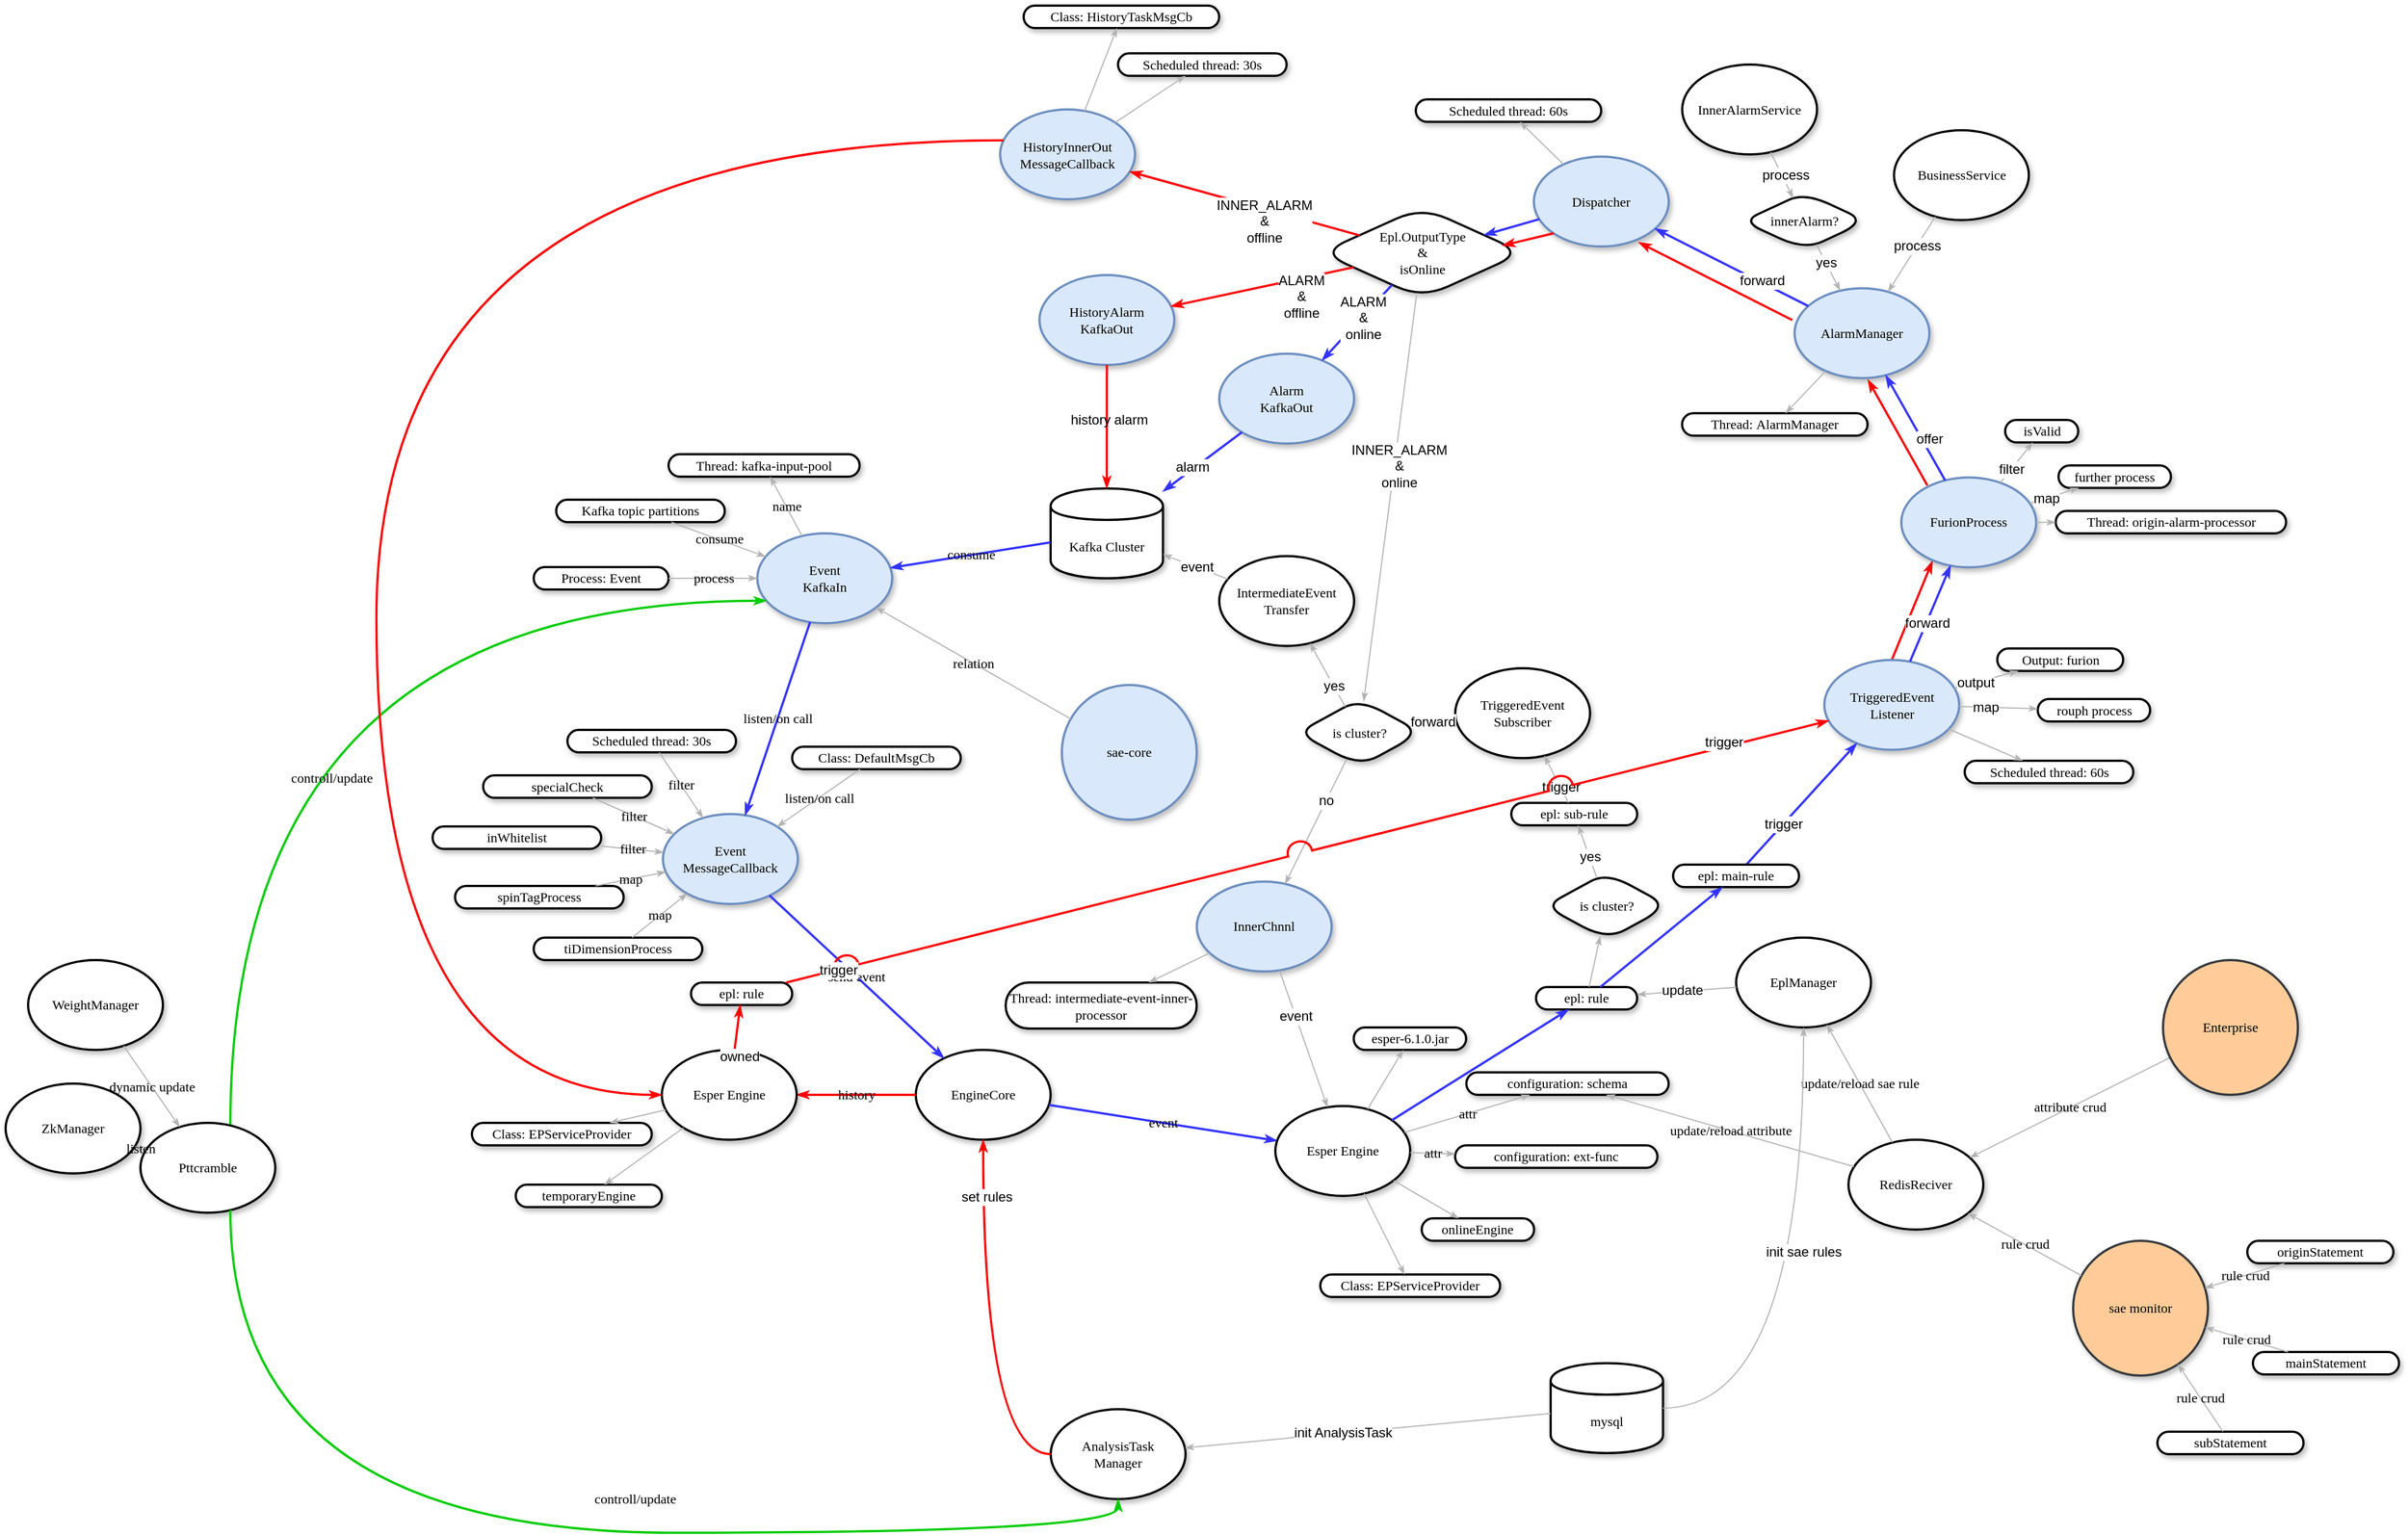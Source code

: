 <mxfile version="10.7.1" type="github"><diagram name="Page-1" id="ad52d381-51e7-2e0d-a935-2d0ddd2fd229"><mxGraphModel dx="1873" dy="1331" grid="1" gridSize="10" guides="1" tooltips="1" connect="1" arrows="1" fold="1" page="1" pageScale="1" pageWidth="1100" pageHeight="850" background="#ffffff" math="0" shadow="0"><root><mxCell id="0"/><mxCell id="1" parent="0"/><mxCell id="FRX23xA8G9VRm0x_-lBb-302" value="" style="edgeStyle=none;rounded=1;html=1;labelBackgroundColor=none;startArrow=none;startFill=0;startSize=5;endArrow=classicThin;endFill=1;endSize=5;jettySize=auto;orthogonalLoop=1;strokeColor=#FF0000;strokeWidth=2;fontFamily=Verdana;fontSize=12;fontColor=#000000;entryX=0.231;entryY=0.93;entryDx=0;entryDy=0;entryPerimeter=0;exitX=0.5;exitY=0;exitDx=0;exitDy=0;" edge="1" parent="1" source="FRX23xA8G9VRm0x_-lBb-90" target="FRX23xA8G9VRm0x_-lBb-179"><mxGeometry relative="1" as="geometry"><mxPoint x="1294.81" y="234.225" as="sourcePoint"/><mxPoint x="1330.944" y="148.76" as="targetPoint"/></mxGeometry></mxCell><mxCell id="2c924340bb9dbf6c-2" value="Event&lt;br&gt;KafkaIn" style="ellipse;whiteSpace=wrap;html=1;rounded=1;shadow=1;comic=0;labelBackgroundColor=none;strokeColor=#6c8ebf;strokeWidth=2;fillColor=#dae8fc;fontFamily=Verdana;fontSize=12;align=center;" parent="1" vertex="1"><mxGeometry x="259" y="110" width="120" height="80" as="geometry"/></mxCell><mxCell id="2c924340bb9dbf6c-4" value="sae-core&lt;br&gt;" style="ellipse;whiteSpace=wrap;html=1;rounded=1;shadow=1;comic=0;labelBackgroundColor=none;strokeColor=#6c8ebf;strokeWidth=2;fillColor=#dae8fc;fontFamily=Verdana;fontSize=12;align=center;" parent="1" vertex="1"><mxGeometry x="530" y="245" width="120" height="120" as="geometry"/></mxCell><mxCell id="2c924340bb9dbf6c-10" value="&lt;span&gt;Thread: kafka-input-pool&lt;/span&gt;" style="whiteSpace=wrap;html=1;rounded=1;shadow=1;comic=0;labelBackgroundColor=none;strokeColor=#000000;strokeWidth=2;fillColor=#FFFFFF;fontFamily=Verdana;fontSize=12;fontColor=#000000;align=center;arcSize=50;" parent="1" vertex="1"><mxGeometry x="180" y="39.5" width="170" height="20" as="geometry"/></mxCell><mxCell id="2c924340bb9dbf6c-27" value="name" style="edgeStyle=none;rounded=1;html=1;labelBackgroundColor=none;startArrow=none;startFill=0;startSize=5;endArrow=classicThin;endFill=1;endSize=5;jettySize=auto;orthogonalLoop=1;strokeColor=#B3B3B3;strokeWidth=1;fontFamily=Verdana;fontSize=12;fontColor=#000000;" parent="1" source="2c924340bb9dbf6c-2" target="2c924340bb9dbf6c-10" edge="1"><mxGeometry relative="1" as="geometry"/></mxCell><mxCell id="2c924340bb9dbf6c-28" value="controll/update" style="edgeStyle=orthogonalEdgeStyle;rounded=1;html=1;labelBackgroundColor=none;startArrow=none;startFill=0;startSize=5;endArrow=classicThin;endFill=1;endSize=5;jettySize=auto;orthogonalLoop=1;strokeColor=#00CC00;strokeWidth=2;fontFamily=Verdana;fontSize=12;fontColor=#000000;curved=1;" parent="1" source="FRX23xA8G9VRm0x_-lBb-3" target="2c924340bb9dbf6c-2" edge="1"><mxGeometry x="-0.345" y="-90" relative="1" as="geometry"><mxPoint x="407.5" y="80" as="targetPoint"/><Array as="points"><mxPoint x="-210" y="170"/></Array><mxPoint as="offset"/></mxGeometry></mxCell><mxCell id="2c924340bb9dbf6c-31" value="relation" style="edgeStyle=none;rounded=1;html=1;labelBackgroundColor=none;startArrow=none;startFill=0;startSize=5;endArrow=classicThin;endFill=1;endSize=5;jettySize=auto;orthogonalLoop=1;strokeColor=#B3B3B3;strokeWidth=1;fontFamily=Verdana;fontSize=12;fontColor=#000000;" parent="1" source="2c924340bb9dbf6c-4" target="2c924340bb9dbf6c-2" edge="1"><mxGeometry relative="1" as="geometry"/></mxCell><mxCell id="2c924340bb9dbf6c-55" value="&lt;span&gt;Kafka topic partitions&lt;/span&gt;" style="whiteSpace=wrap;html=1;rounded=1;shadow=1;comic=0;labelBackgroundColor=none;strokeColor=#000000;strokeWidth=2;fillColor=#FFFFFF;fontFamily=Verdana;fontSize=12;fontColor=#000000;align=center;arcSize=50;" parent="1" vertex="1"><mxGeometry x="80" y="80" width="150" height="20" as="geometry"/></mxCell><mxCell id="2c924340bb9dbf6c-61" value="consume" style="edgeStyle=none;rounded=1;html=1;labelBackgroundColor=none;startArrow=none;startFill=0;startSize=5;endArrow=classicThin;endFill=1;endSize=5;jettySize=auto;orthogonalLoop=1;strokeColor=#B3B3B3;strokeWidth=1;fontFamily=Verdana;fontSize=12;fontColor=#000000;" parent="1" source="2c924340bb9dbf6c-55" target="2c924340bb9dbf6c-2" edge="1"><mxGeometry relative="1" as="geometry"/></mxCell><mxCell id="FRX23xA8G9VRm0x_-lBb-1" value="Event&lt;br&gt;MessageCallback" style="ellipse;whiteSpace=wrap;html=1;rounded=1;shadow=1;comic=0;labelBackgroundColor=none;strokeColor=#6c8ebf;strokeWidth=2;fillColor=#dae8fc;fontFamily=Verdana;fontSize=12;align=center;" vertex="1" parent="1"><mxGeometry x="175" y="360" width="120" height="80" as="geometry"/></mxCell><mxCell id="FRX23xA8G9VRm0x_-lBb-3" value="Pttcramble" style="ellipse;whiteSpace=wrap;html=1;rounded=1;shadow=1;comic=0;labelBackgroundColor=none;strokeColor=#000000;strokeWidth=2;fillColor=#FFFFFF;fontFamily=Verdana;fontSize=12;fontColor=#000000;align=center;" vertex="1" parent="1"><mxGeometry x="-290" y="635" width="120" height="80" as="geometry"/></mxCell><mxCell id="FRX23xA8G9VRm0x_-lBb-4" value="WeightManager" style="ellipse;whiteSpace=wrap;html=1;rounded=1;shadow=1;comic=0;labelBackgroundColor=none;strokeColor=#000000;strokeWidth=2;fillColor=#FFFFFF;fontFamily=Verdana;fontSize=12;fontColor=#000000;align=center;" vertex="1" parent="1"><mxGeometry x="-390" y="490" width="120" height="80" as="geometry"/></mxCell><mxCell id="FRX23xA8G9VRm0x_-lBb-8" value="dynamic update" style="edgeStyle=none;rounded=1;html=1;labelBackgroundColor=none;startArrow=none;startFill=0;startSize=5;endArrow=classicThin;endFill=1;endSize=5;jettySize=auto;orthogonalLoop=1;strokeColor=#B3B3B3;strokeWidth=1;fontFamily=Verdana;fontSize=12;fontColor=#000000;" edge="1" parent="1" source="FRX23xA8G9VRm0x_-lBb-4" target="FRX23xA8G9VRm0x_-lBb-3"><mxGeometry relative="1" as="geometry"><mxPoint x="479.156" y="-5.69" as="sourcePoint"/><mxPoint x="360.87" y="125.7" as="targetPoint"/></mxGeometry></mxCell><mxCell id="FRX23xA8G9VRm0x_-lBb-10" value="Kafka Cluster" style="shape=cylinder;whiteSpace=wrap;html=1;boundedLbl=1;backgroundOutline=1;rounded=1;shadow=1;fontFamily=Verdana;strokeWidth=2;fillColor=#FFFFFF;labelBackgroundColor=none;" vertex="1" parent="1"><mxGeometry x="520" y="70" width="100" height="80" as="geometry"/></mxCell><mxCell id="FRX23xA8G9VRm0x_-lBb-11" value="listen/on call" style="edgeStyle=none;rounded=1;html=1;labelBackgroundColor=none;startArrow=none;startFill=0;startSize=5;endArrow=classicThin;endFill=1;endSize=5;jettySize=auto;orthogonalLoop=1;strokeColor=#3333FF;strokeWidth=2;fontFamily=Verdana;fontSize=12;fontColor=#000000;" edge="1" parent="1" source="2c924340bb9dbf6c-2" target="FRX23xA8G9VRm0x_-lBb-1"><mxGeometry relative="1" as="geometry"><mxPoint x="479.13" y="-5.7" as="sourcePoint"/><mxPoint x="360.87" y="125.7" as="targetPoint"/></mxGeometry></mxCell><mxCell id="FRX23xA8G9VRm0x_-lBb-12" value="&lt;span&gt;Process: Event&lt;/span&gt;" style="whiteSpace=wrap;html=1;rounded=1;shadow=1;comic=0;labelBackgroundColor=none;strokeColor=#000000;strokeWidth=2;fillColor=#FFFFFF;fontFamily=Verdana;fontSize=12;fontColor=#000000;align=center;arcSize=50;" vertex="1" parent="1"><mxGeometry x="60" y="140" width="120" height="20" as="geometry"/></mxCell><mxCell id="FRX23xA8G9VRm0x_-lBb-13" value="process" style="edgeStyle=none;rounded=1;html=1;labelBackgroundColor=none;startArrow=none;startFill=0;startSize=5;endArrow=classicThin;endFill=1;endSize=5;jettySize=auto;orthogonalLoop=1;strokeColor=#B3B3B3;strokeWidth=1;fontFamily=Verdana;fontSize=12;fontColor=#000000;" edge="1" parent="1" source="FRX23xA8G9VRm0x_-lBb-12" target="2c924340bb9dbf6c-2"><mxGeometry relative="1" as="geometry"><mxPoint x="211.875" y="90" as="sourcePoint"/><mxPoint x="285.155" y="133.425" as="targetPoint"/></mxGeometry></mxCell><mxCell id="FRX23xA8G9VRm0x_-lBb-16" value="AnalysisTask&lt;br&gt;Manager" style="ellipse;whiteSpace=wrap;html=1;rounded=1;shadow=1;comic=0;labelBackgroundColor=none;strokeColor=#000000;strokeWidth=2;fillColor=#FFFFFF;fontFamily=Verdana;fontSize=12;fontColor=#000000;align=center;" vertex="1" parent="1"><mxGeometry x="520.086" y="890" width="120" height="80" as="geometry"/></mxCell><mxCell id="FRX23xA8G9VRm0x_-lBb-17" value="consume" style="edgeStyle=none;rounded=1;html=1;labelBackgroundColor=none;startArrow=none;startFill=0;startSize=5;endArrow=classicThin;endFill=1;endSize=5;jettySize=auto;orthogonalLoop=1;strokeColor=#3333FF;strokeWidth=2;fontFamily=Verdana;fontSize=12;fontColor=#000000;" edge="1" parent="1" source="FRX23xA8G9VRm0x_-lBb-10" target="2c924340bb9dbf6c-2"><mxGeometry relative="1" as="geometry"><mxPoint x="175.854" y="110.0" as="sourcePoint"/><mxPoint x="276.062" y="142.479" as="targetPoint"/></mxGeometry></mxCell><mxCell id="FRX23xA8G9VRm0x_-lBb-18" value="ZkManager" style="ellipse;whiteSpace=wrap;html=1;rounded=1;shadow=1;comic=0;labelBackgroundColor=none;strokeColor=#000000;strokeWidth=2;fillColor=#FFFFFF;fontFamily=Verdana;fontSize=12;fontColor=#000000;align=center;" vertex="1" parent="1"><mxGeometry x="-410" y="600" width="120" height="80" as="geometry"/></mxCell><mxCell id="FRX23xA8G9VRm0x_-lBb-19" value="listen" style="edgeStyle=none;rounded=1;html=1;labelBackgroundColor=none;startArrow=none;startFill=0;startSize=5;endArrow=classicThin;endFill=1;endSize=5;jettySize=auto;orthogonalLoop=1;strokeColor=#B3B3B3;strokeWidth=1;fontFamily=Verdana;fontSize=12;fontColor=#000000;" edge="1" parent="1" source="FRX23xA8G9VRm0x_-lBb-3" target="FRX23xA8G9VRm0x_-lBb-18"><mxGeometry relative="1" as="geometry"><mxPoint x="424.859" y="-137.443" as="sourcePoint"/><mxPoint x="515.138" y="-52.555" as="targetPoint"/></mxGeometry></mxCell><mxCell id="FRX23xA8G9VRm0x_-lBb-22" value="Class:&amp;nbsp;&lt;span&gt;DefaultMsgCb&lt;/span&gt;" style="whiteSpace=wrap;html=1;rounded=1;shadow=1;comic=0;labelBackgroundColor=none;strokeColor=#000000;strokeWidth=2;fillColor=#FFFFFF;fontFamily=Verdana;fontSize=12;fontColor=#000000;align=center;arcSize=50;" vertex="1" parent="1"><mxGeometry x="290" y="300" width="150" height="20" as="geometry"/></mxCell><mxCell id="FRX23xA8G9VRm0x_-lBb-23" value="listen/on call" style="edgeStyle=none;rounded=1;html=1;labelBackgroundColor=none;startArrow=none;startFill=0;startSize=5;endArrow=classicThin;endFill=1;endSize=5;jettySize=auto;orthogonalLoop=1;strokeColor=#B3B3B3;strokeWidth=1;fontFamily=Verdana;fontSize=12;fontColor=#000000;" edge="1" parent="1" source="FRX23xA8G9VRm0x_-lBb-22" target="FRX23xA8G9VRm0x_-lBb-1"><mxGeometry relative="1" as="geometry"><mxPoint x="322.349" y="199.673" as="sourcePoint"/><mxPoint x="302.713" y="300.332" as="targetPoint"/></mxGeometry></mxCell><mxCell id="FRX23xA8G9VRm0x_-lBb-25" value="EngineCore" style="ellipse;whiteSpace=wrap;html=1;rounded=1;shadow=1;comic=0;labelBackgroundColor=none;strokeColor=#000000;strokeWidth=2;fillColor=#FFFFFF;fontFamily=Verdana;fontSize=12;fontColor=#000000;align=center;" vertex="1" parent="1"><mxGeometry x="400" y="570" width="120" height="80" as="geometry"/></mxCell><mxCell id="FRX23xA8G9VRm0x_-lBb-26" value="specialCheck&lt;br&gt;" style="whiteSpace=wrap;html=1;rounded=1;shadow=1;comic=0;labelBackgroundColor=none;strokeColor=#000000;strokeWidth=2;fillColor=#FFFFFF;fontFamily=Verdana;fontSize=12;fontColor=#000000;align=center;arcSize=50;" vertex="1" parent="1"><mxGeometry x="15" y="325.5" width="150" height="20" as="geometry"/></mxCell><mxCell id="FRX23xA8G9VRm0x_-lBb-27" value="filter" style="edgeStyle=none;rounded=1;html=1;labelBackgroundColor=none;startArrow=none;startFill=0;startSize=5;endArrow=classicThin;endFill=1;endSize=5;jettySize=auto;orthogonalLoop=1;strokeColor=#B3B3B3;strokeWidth=1;fontFamily=Verdana;fontSize=12;fontColor=#000000;" edge="1" parent="1" source="FRX23xA8G9VRm0x_-lBb-26" target="FRX23xA8G9VRm0x_-lBb-1"><mxGeometry relative="1" as="geometry"><mxPoint x="133.947" y="425" as="sourcePoint"/><mxPoint x="247.957" y="364.828" as="targetPoint"/></mxGeometry></mxCell><mxCell id="FRX23xA8G9VRm0x_-lBb-29" value="inWhitelist&lt;br&gt;" style="whiteSpace=wrap;html=1;rounded=1;shadow=1;comic=0;labelBackgroundColor=none;strokeColor=#000000;strokeWidth=2;fillColor=#FFFFFF;fontFamily=Verdana;fontSize=12;fontColor=#000000;align=center;arcSize=50;" vertex="1" parent="1"><mxGeometry x="-30" y="371" width="150" height="20" as="geometry"/></mxCell><mxCell id="FRX23xA8G9VRm0x_-lBb-30" value="filter" style="edgeStyle=none;rounded=1;html=1;labelBackgroundColor=none;startArrow=none;startFill=0;startSize=5;endArrow=classicThin;endFill=1;endSize=5;jettySize=auto;orthogonalLoop=1;strokeColor=#B3B3B3;strokeWidth=1;fontFamily=Verdana;fontSize=12;fontColor=#000000;" edge="1" parent="1" source="FRX23xA8G9VRm0x_-lBb-29" target="FRX23xA8G9VRm0x_-lBb-1"><mxGeometry relative="1" as="geometry"><mxPoint x="141.0" y="345" as="sourcePoint"/><mxPoint x="201.228" y="382.642" as="targetPoint"/></mxGeometry></mxCell><mxCell id="FRX23xA8G9VRm0x_-lBb-31" value="spinTagProcess&lt;br&gt;" style="whiteSpace=wrap;html=1;rounded=1;shadow=1;comic=0;labelBackgroundColor=none;strokeColor=#000000;strokeWidth=2;fillColor=#FFFFFF;fontFamily=Verdana;fontSize=12;fontColor=#000000;align=center;arcSize=50;" vertex="1" parent="1"><mxGeometry x="-10" y="424" width="150" height="20" as="geometry"/></mxCell><mxCell id="FRX23xA8G9VRm0x_-lBb-32" value="map" style="edgeStyle=none;rounded=1;html=1;labelBackgroundColor=none;startArrow=none;startFill=0;startSize=5;endArrow=classicThin;endFill=1;endSize=5;jettySize=auto;orthogonalLoop=1;strokeColor=#B3B3B3;strokeWidth=1;fontFamily=Verdana;fontSize=12;fontColor=#000000;" edge="1" parent="1" source="FRX23xA8G9VRm0x_-lBb-31" target="FRX23xA8G9VRm0x_-lBb-1"><mxGeometry relative="1" as="geometry"><mxPoint x="140" y="404.167" as="sourcePoint"/><mxPoint x="185.207" y="406.678" as="targetPoint"/></mxGeometry></mxCell><mxCell id="FRX23xA8G9VRm0x_-lBb-33" value="tiDimensionProcess&lt;br&gt;" style="whiteSpace=wrap;html=1;rounded=1;shadow=1;comic=0;labelBackgroundColor=none;strokeColor=#000000;strokeWidth=2;fillColor=#FFFFFF;fontFamily=Verdana;fontSize=12;fontColor=#000000;align=center;arcSize=50;" vertex="1" parent="1"><mxGeometry x="60" y="470" width="150" height="20" as="geometry"/></mxCell><mxCell id="FRX23xA8G9VRm0x_-lBb-34" value="map" style="edgeStyle=none;rounded=1;html=1;labelBackgroundColor=none;startArrow=none;startFill=0;startSize=5;endArrow=classicThin;endFill=1;endSize=5;jettySize=auto;orthogonalLoop=1;strokeColor=#B3B3B3;strokeWidth=1;fontFamily=Verdana;fontSize=12;fontColor=#000000;" edge="1" parent="1" source="FRX23xA8G9VRm0x_-lBb-33" target="FRX23xA8G9VRm0x_-lBb-1"><mxGeometry relative="1" as="geometry"><mxPoint x="107.418" y="470" as="sourcePoint"/><mxPoint x="194.776" y="431.884" as="targetPoint"/></mxGeometry></mxCell><mxCell id="FRX23xA8G9VRm0x_-lBb-35" value="send event" style="edgeStyle=none;rounded=1;html=1;labelBackgroundColor=none;startArrow=none;startFill=0;startSize=5;endArrow=classicThin;endFill=1;endSize=5;jettySize=auto;orthogonalLoop=1;strokeColor=#3333FF;strokeWidth=2;fontFamily=Verdana;fontSize=12;fontColor=#000000;" edge="1" parent="1" source="FRX23xA8G9VRm0x_-lBb-1" target="FRX23xA8G9VRm0x_-lBb-25"><mxGeometry relative="1" as="geometry"><mxPoint x="316.7" y="199.005" as="sourcePoint"/><mxPoint x="258.255" y="370.988" as="targetPoint"/></mxGeometry></mxCell><mxCell id="FRX23xA8G9VRm0x_-lBb-41" value="event" style="edgeStyle=none;rounded=1;html=1;labelBackgroundColor=none;startArrow=none;startFill=0;startSize=5;endArrow=classicThin;endFill=1;endSize=5;jettySize=auto;orthogonalLoop=1;strokeColor=#3333FF;strokeWidth=2;fontFamily=Verdana;fontSize=12;fontColor=#000000;" edge="1" parent="1" source="FRX23xA8G9VRm0x_-lBb-25" target="FRX23xA8G9VRm0x_-lBb-47"><mxGeometry relative="1" as="geometry"><mxPoint x="285.409" y="439.568" as="sourcePoint"/><mxPoint x="313.125" y="620" as="targetPoint"/></mxGeometry></mxCell><mxCell id="FRX23xA8G9VRm0x_-lBb-43" value="history" style="edgeStyle=none;rounded=1;html=1;labelBackgroundColor=none;startArrow=none;startFill=0;startSize=5;endArrow=classicThin;endFill=1;endSize=5;jettySize=auto;orthogonalLoop=1;strokeColor=#FF0000;strokeWidth=2;fontFamily=Verdana;fontSize=12;fontColor=#000000;" edge="1" parent="1" source="FRX23xA8G9VRm0x_-lBb-25" target="FRX23xA8G9VRm0x_-lBb-54"><mxGeometry relative="1" as="geometry"><mxPoint x="412.959" y="591.467" as="sourcePoint"/><mxPoint x="331.818" y="660" as="targetPoint"/></mxGeometry></mxCell><mxCell id="FRX23xA8G9VRm0x_-lBb-47" value="Esper Engine" style="ellipse;whiteSpace=wrap;html=1;rounded=1;shadow=1;comic=0;labelBackgroundColor=none;strokeColor=#000000;strokeWidth=2;fillColor=#FFFFFF;fontFamily=Verdana;fontSize=12;fontColor=#000000;align=center;" vertex="1" parent="1"><mxGeometry x="720" y="620" width="120" height="80" as="geometry"/></mxCell><mxCell id="FRX23xA8G9VRm0x_-lBb-48" value="Class:&amp;nbsp;&lt;span&gt;EPServiceProvider&lt;/span&gt;" style="whiteSpace=wrap;html=1;rounded=1;shadow=1;comic=0;labelBackgroundColor=none;strokeColor=#000000;strokeWidth=2;fillColor=#FFFFFF;fontFamily=Verdana;fontSize=12;fontColor=#000000;align=center;arcSize=50;" vertex="1" parent="1"><mxGeometry x="760" y="770" width="160" height="20" as="geometry"/></mxCell><mxCell id="FRX23xA8G9VRm0x_-lBb-49" value="onlineEngine&lt;br&gt;" style="whiteSpace=wrap;html=1;rounded=1;shadow=1;comic=0;labelBackgroundColor=none;strokeColor=#000000;strokeWidth=2;fillColor=#FFFFFF;fontFamily=Verdana;fontSize=12;fontColor=#000000;align=center;arcSize=50;" vertex="1" parent="1"><mxGeometry x="850.265" y="720" width="100" height="20" as="geometry"/></mxCell><mxCell id="FRX23xA8G9VRm0x_-lBb-50" value="" style="edgeStyle=none;rounded=1;html=1;labelBackgroundColor=none;startArrow=none;startFill=0;startSize=5;endArrow=classicThin;endFill=1;endSize=5;jettySize=auto;orthogonalLoop=1;strokeColor=#B3B3B3;strokeWidth=1;fontFamily=Verdana;fontSize=12;fontColor=#000000;" edge="1" parent="1" source="FRX23xA8G9VRm0x_-lBb-47" target="FRX23xA8G9VRm0x_-lBb-49"><mxGeometry relative="1" as="geometry"><mxPoint x="423.868" y="596.007" as="sourcePoint"/><mxPoint x="331.085" y="723.978" as="targetPoint"/></mxGeometry></mxCell><mxCell id="FRX23xA8G9VRm0x_-lBb-51" value="" style="edgeStyle=none;rounded=1;html=1;labelBackgroundColor=none;startArrow=none;startFill=0;startSize=5;endArrow=classicThin;endFill=1;endSize=5;jettySize=auto;orthogonalLoop=1;strokeColor=#B3B3B3;strokeWidth=1;fontFamily=Verdana;fontSize=12;fontColor=#000000;" edge="1" parent="1" source="FRX23xA8G9VRm0x_-lBb-47" target="FRX23xA8G9VRm0x_-lBb-48"><mxGeometry relative="1" as="geometry"><mxPoint x="246.791" y="750.299" as="sourcePoint"/><mxPoint x="185" y="740" as="targetPoint"/></mxGeometry></mxCell><mxCell id="FRX23xA8G9VRm0x_-lBb-54" value="Esper Engine" style="ellipse;whiteSpace=wrap;html=1;rounded=1;shadow=1;comic=0;labelBackgroundColor=none;strokeColor=#000000;strokeWidth=2;fillColor=#FFFFFF;fontFamily=Verdana;fontSize=12;fontColor=#000000;align=center;" vertex="1" parent="1"><mxGeometry x="174" y="570" width="120" height="80" as="geometry"/></mxCell><mxCell id="FRX23xA8G9VRm0x_-lBb-55" value="&lt;span&gt;configuration: ext-func&lt;/span&gt;" style="whiteSpace=wrap;html=1;rounded=1;shadow=1;comic=0;labelBackgroundColor=none;strokeColor=#000000;strokeWidth=2;fillColor=#FFFFFF;fontFamily=Verdana;fontSize=12;fontColor=#000000;align=center;arcSize=50;" vertex="1" parent="1"><mxGeometry x="880" y="655" width="180" height="20" as="geometry"/></mxCell><mxCell id="FRX23xA8G9VRm0x_-lBb-56" value="attr" style="edgeStyle=none;rounded=1;html=1;labelBackgroundColor=none;startArrow=none;startFill=0;startSize=5;endArrow=classicThin;endFill=1;endSize=5;jettySize=auto;orthogonalLoop=1;strokeColor=#B3B3B3;strokeWidth=1;fontFamily=Verdana;fontSize=12;fontColor=#000000;" edge="1" parent="1" source="FRX23xA8G9VRm0x_-lBb-47" target="FRX23xA8G9VRm0x_-lBb-55"><mxGeometry relative="1" as="geometry"><mxPoint x="247.1" y="749.511" as="sourcePoint"/><mxPoint x="190" y="739.091" as="targetPoint"/></mxGeometry></mxCell><mxCell id="FRX23xA8G9VRm0x_-lBb-62" value="&lt;span&gt;configuration: schema&lt;/span&gt;" style="whiteSpace=wrap;html=1;rounded=1;shadow=1;comic=0;labelBackgroundColor=none;strokeColor=#000000;strokeWidth=2;fillColor=#FFFFFF;fontFamily=Verdana;fontSize=12;fontColor=#000000;align=center;arcSize=50;" vertex="1" parent="1"><mxGeometry x="890" y="590" width="180" height="20" as="geometry"/></mxCell><mxCell id="FRX23xA8G9VRm0x_-lBb-63" value="attr" style="edgeStyle=none;rounded=1;html=1;labelBackgroundColor=none;startArrow=none;startFill=0;startSize=5;endArrow=classicThin;endFill=1;endSize=5;jettySize=auto;orthogonalLoop=1;strokeColor=#B3B3B3;strokeWidth=1;fontFamily=Verdana;fontSize=12;fontColor=#000000;" edge="1" parent="1" source="FRX23xA8G9VRm0x_-lBb-47" target="FRX23xA8G9VRm0x_-lBb-62"><mxGeometry relative="1" as="geometry"><mxPoint x="246.398" y="768.583" as="sourcePoint"/><mxPoint x="168.333" y="780" as="targetPoint"/></mxGeometry></mxCell><mxCell id="FRX23xA8G9VRm0x_-lBb-64" value="RedisReciver" style="ellipse;whiteSpace=wrap;html=1;rounded=1;shadow=1;comic=0;labelBackgroundColor=none;strokeColor=#000000;strokeWidth=2;fillColor=#FFFFFF;fontFamily=Verdana;fontSize=12;fontColor=#000000;align=center;" vertex="1" parent="1"><mxGeometry x="1230.059" y="650" width="120" height="80" as="geometry"/></mxCell><mxCell id="FRX23xA8G9VRm0x_-lBb-66" value="update/reload attribute" style="edgeStyle=none;rounded=1;html=1;labelBackgroundColor=none;startArrow=none;startFill=0;startSize=5;endArrow=classicThin;endFill=1;endSize=5;jettySize=auto;orthogonalLoop=1;strokeColor=#B3B3B3;strokeWidth=1;fontFamily=Verdana;fontSize=12;fontColor=#000000;" edge="1" parent="1" source="FRX23xA8G9VRm0x_-lBb-64" target="FRX23xA8G9VRm0x_-lBb-62"><mxGeometry relative="1" as="geometry"><mxPoint x="261.756" y="787.729" as="sourcePoint"/><mxPoint x="195.625" y="830" as="targetPoint"/></mxGeometry></mxCell><mxCell id="FRX23xA8G9VRm0x_-lBb-68" value="temporaryEngine&lt;br&gt;" style="whiteSpace=wrap;html=1;rounded=1;shadow=1;comic=0;labelBackgroundColor=none;strokeColor=#000000;strokeWidth=2;fillColor=#FFFFFF;fontFamily=Verdana;fontSize=12;fontColor=#000000;align=center;arcSize=50;" vertex="1" parent="1"><mxGeometry x="44" y="690" width="130" height="20" as="geometry"/></mxCell><mxCell id="FRX23xA8G9VRm0x_-lBb-71" value="" style="edgeStyle=none;rounded=1;html=1;labelBackgroundColor=none;startArrow=none;startFill=0;startSize=5;endArrow=classicThin;endFill=1;endSize=5;jettySize=auto;orthogonalLoop=1;strokeColor=#B3B3B3;strokeWidth=1;fontFamily=Verdana;fontSize=12;fontColor=#000000;" edge="1" parent="1" source="FRX23xA8G9VRm0x_-lBb-54" target="FRX23xA8G9VRm0x_-lBb-68"><mxGeometry relative="1" as="geometry"><mxPoint x="367.1" y="689.511" as="sourcePoint"/><mxPoint x="310" y="679.091" as="targetPoint"/></mxGeometry></mxCell><mxCell id="FRX23xA8G9VRm0x_-lBb-72" value="Class:&amp;nbsp;&lt;span&gt;EPServiceProvider&lt;/span&gt;" style="whiteSpace=wrap;html=1;rounded=1;shadow=1;comic=0;labelBackgroundColor=none;strokeColor=#000000;strokeWidth=2;fillColor=#FFFFFF;fontFamily=Verdana;fontSize=12;fontColor=#000000;align=center;arcSize=50;" vertex="1" parent="1"><mxGeometry x="5" y="635" width="160" height="20" as="geometry"/></mxCell><mxCell id="FRX23xA8G9VRm0x_-lBb-73" value="" style="edgeStyle=none;rounded=1;html=1;labelBackgroundColor=none;startArrow=none;startFill=0;startSize=5;endArrow=classicThin;endFill=1;endSize=5;jettySize=auto;orthogonalLoop=1;strokeColor=#B3B3B3;strokeWidth=1;fontFamily=Verdana;fontSize=12;fontColor=#000000;" edge="1" parent="1" source="FRX23xA8G9VRm0x_-lBb-54" target="FRX23xA8G9VRm0x_-lBb-72"><mxGeometry relative="1" as="geometry"><mxPoint x="390.384" y="667.328" as="sourcePoint"/><mxPoint x="350.625" y="630" as="targetPoint"/></mxGeometry></mxCell><mxCell id="FRX23xA8G9VRm0x_-lBb-76" value="attribute crud" style="edgeStyle=none;rounded=1;html=1;labelBackgroundColor=none;startArrow=none;startFill=0;startSize=5;endArrow=classicThin;endFill=1;endSize=5;jettySize=auto;orthogonalLoop=1;strokeColor=#B3B3B3;strokeWidth=1;fontFamily=Verdana;fontSize=12;fontColor=#000000;" edge="1" parent="1" source="FRX23xA8G9VRm0x_-lBb-77" target="FRX23xA8G9VRm0x_-lBb-64"><mxGeometry relative="1" as="geometry"><mxPoint x="385.544" y="903.207" as="sourcePoint"/><mxPoint x="212.5" y="850" as="targetPoint"/></mxGeometry></mxCell><mxCell id="FRX23xA8G9VRm0x_-lBb-77" value="Enterprise&lt;br&gt;" style="ellipse;whiteSpace=wrap;html=1;rounded=1;shadow=1;comic=0;labelBackgroundColor=none;strokeColor=#36393d;strokeWidth=2;fillColor=#ffcc99;fontFamily=Verdana;fontSize=12;align=center;" vertex="1" parent="1"><mxGeometry x="1510" y="490" width="120" height="120" as="geometry"/></mxCell><mxCell id="FRX23xA8G9VRm0x_-lBb-78" value="&lt;span&gt;epl: rule&lt;/span&gt;" style="whiteSpace=wrap;html=1;rounded=1;shadow=1;comic=0;labelBackgroundColor=none;strokeColor=#000000;strokeWidth=2;fillColor=#FFFFFF;fontFamily=Verdana;fontSize=12;fontColor=#000000;align=center;arcSize=50;" vertex="1" parent="1"><mxGeometry x="952" y="514" width="90" height="20" as="geometry"/></mxCell><mxCell id="FRX23xA8G9VRm0x_-lBb-79" value="" style="edgeStyle=none;rounded=1;html=1;labelBackgroundColor=none;startArrow=none;startFill=0;startSize=5;endArrow=classicThin;endFill=1;endSize=5;jettySize=auto;orthogonalLoop=1;strokeColor=#3333FF;strokeWidth=2;fontFamily=Verdana;fontSize=12;fontColor=#000000;" edge="1" parent="1" source="FRX23xA8G9VRm0x_-lBb-47" target="FRX23xA8G9VRm0x_-lBb-78"><mxGeometry relative="1" as="geometry"><mxPoint x="247.09" y="749.534" as="sourcePoint"/><mxPoint x="190" y="739.091" as="targetPoint"/></mxGeometry></mxCell><mxCell id="FRX23xA8G9VRm0x_-lBb-80" value="EplManager" style="ellipse;whiteSpace=wrap;html=1;rounded=1;shadow=1;comic=0;labelBackgroundColor=none;strokeColor=#000000;strokeWidth=2;fillColor=#FFFFFF;fontFamily=Verdana;fontSize=12;fontColor=#000000;align=center;" vertex="1" parent="1"><mxGeometry x="1130.086" y="470" width="120" height="80" as="geometry"/></mxCell><mxCell id="FRX23xA8G9VRm0x_-lBb-81" value="update/reload sae rule" style="edgeStyle=none;rounded=1;html=1;labelBackgroundColor=none;startArrow=none;startFill=0;startSize=5;endArrow=classicThin;endFill=1;endSize=5;jettySize=auto;orthogonalLoop=1;strokeColor=#B3B3B3;strokeWidth=1;fontFamily=Verdana;fontSize=12;fontColor=#000000;" edge="1" parent="1" source="FRX23xA8G9VRm0x_-lBb-64" target="FRX23xA8G9VRm0x_-lBb-80"><mxGeometry relative="1" as="geometry"><mxPoint x="313.412" y="970.689" as="sourcePoint"/><mxPoint x="287.821" y="880" as="targetPoint"/></mxGeometry></mxCell><mxCell id="FRX23xA8G9VRm0x_-lBb-82" value="" style="edgeStyle=none;rounded=1;html=1;labelBackgroundColor=none;startArrow=none;startFill=0;startSize=5;endArrow=classicThin;endFill=1;endSize=5;jettySize=auto;orthogonalLoop=1;strokeColor=#B3B3B3;strokeWidth=1;fontFamily=Verdana;fontSize=12;fontColor=#000000;" edge="1" parent="1" source="FRX23xA8G9VRm0x_-lBb-80" target="FRX23xA8G9VRm0x_-lBb-78"><mxGeometry relative="1" as="geometry"><mxPoint x="257.639" y="784.558" as="sourcePoint"/><mxPoint x="169.375" y="830" as="targetPoint"/></mxGeometry></mxCell><mxCell id="FRX23xA8G9VRm0x_-lBb-99" value="update" style="text;html=1;resizable=0;points=[];align=center;verticalAlign=middle;labelBackgroundColor=#ffffff;fontSize=12;" vertex="1" connectable="0" parent="FRX23xA8G9VRm0x_-lBb-82"><mxGeometry x="0.101" y="-1" relative="1" as="geometry"><mxPoint as="offset"/></mxGeometry></mxCell><mxCell id="FRX23xA8G9VRm0x_-lBb-83" value="mysql" style="shape=cylinder;whiteSpace=wrap;html=1;boundedLbl=1;backgroundOutline=1;rounded=1;shadow=1;fontFamily=Verdana;strokeWidth=2;fillColor=#FFFFFF;labelBackgroundColor=none;" vertex="1" parent="1"><mxGeometry x="965" y="849" width="100" height="80" as="geometry"/></mxCell><mxCell id="FRX23xA8G9VRm0x_-lBb-84" value="" style="edgeStyle=orthogonalEdgeStyle;rounded=1;html=1;labelBackgroundColor=none;startArrow=none;startFill=0;startSize=5;endArrow=classicThin;endFill=1;endSize=5;jettySize=auto;orthogonalLoop=1;strokeColor=#B3B3B3;strokeWidth=1;fontFamily=Verdana;fontSize=12;fontColor=#000000;jumpStyle=arc;jumpSize=20;curved=1;" edge="1" parent="1" source="FRX23xA8G9VRm0x_-lBb-83" target="FRX23xA8G9VRm0x_-lBb-80"><mxGeometry relative="1" as="geometry"><mxPoint x="89.318" y="909.735" as="sourcePoint"/><mxPoint x="167.009" y="850" as="targetPoint"/></mxGeometry></mxCell><mxCell id="FRX23xA8G9VRm0x_-lBb-86" value="init sae rules" style="text;html=1;resizable=0;points=[];align=center;verticalAlign=middle;labelBackgroundColor=#ffffff;fontSize=12;" vertex="1" connectable="0" parent="FRX23xA8G9VRm0x_-lBb-84"><mxGeometry x="0.139" relative="1" as="geometry"><mxPoint as="offset"/></mxGeometry></mxCell><mxCell id="FRX23xA8G9VRm0x_-lBb-90" value="TriggeredEvent&lt;br&gt;Listener" style="ellipse;whiteSpace=wrap;html=1;rounded=1;shadow=1;comic=0;labelBackgroundColor=none;strokeColor=#6c8ebf;strokeWidth=2;fillColor=#dae8fc;fontFamily=Verdana;fontSize=12;align=center;" vertex="1" parent="1"><mxGeometry x="1208.586" y="222.735" width="120" height="80" as="geometry"/></mxCell><mxCell id="FRX23xA8G9VRm0x_-lBb-96" value="" style="edgeStyle=none;rounded=1;html=1;labelBackgroundColor=none;startArrow=none;startFill=0;startSize=5;endArrow=classicThin;endFill=1;endSize=5;jettySize=auto;orthogonalLoop=1;strokeColor=#3333FF;strokeWidth=2;fontFamily=Verdana;fontSize=12;fontColor=#000000;" edge="1" parent="1" source="FRX23xA8G9VRm0x_-lBb-100" target="FRX23xA8G9VRm0x_-lBb-90"><mxGeometry relative="1" as="geometry"><mxPoint x="407.205" y="991.975" as="sourcePoint"/><mxPoint x="460.07" y="885" as="targetPoint"/></mxGeometry></mxCell><mxCell id="FRX23xA8G9VRm0x_-lBb-97" value="trigger" style="text;html=1;resizable=0;points=[];align=center;verticalAlign=middle;labelBackgroundColor=#ffffff;fontSize=12;" vertex="1" connectable="0" parent="FRX23xA8G9VRm0x_-lBb-96"><mxGeometry x="-0.338" relative="1" as="geometry"><mxPoint as="offset"/></mxGeometry></mxCell><mxCell id="FRX23xA8G9VRm0x_-lBb-100" value="&lt;span&gt;epl: main-rule&lt;/span&gt;" style="whiteSpace=wrap;html=1;rounded=1;shadow=1;comic=0;labelBackgroundColor=none;strokeColor=#000000;strokeWidth=2;fillColor=#FFFFFF;fontFamily=Verdana;fontSize=12;fontColor=#000000;align=center;arcSize=50;" vertex="1" parent="1"><mxGeometry x="1074" y="405.029" width="112" height="20" as="geometry"/></mxCell><mxCell id="FRX23xA8G9VRm0x_-lBb-101" value="&lt;span&gt;epl: sub-rule&lt;/span&gt;" style="whiteSpace=wrap;html=1;rounded=1;shadow=1;comic=0;labelBackgroundColor=none;strokeColor=#000000;strokeWidth=2;fillColor=#FFFFFF;fontFamily=Verdana;fontSize=12;fontColor=#000000;align=center;arcSize=50;" vertex="1" parent="1"><mxGeometry x="930" y="350" width="112" height="20" as="geometry"/></mxCell><mxCell id="FRX23xA8G9VRm0x_-lBb-102" value="is cluster?" style="rhombus;whiteSpace=wrap;html=1;fillColor=#FFFFFF;fontSize=12;rounded=1;shadow=1;fontFamily=Verdana;strokeWidth=2;labelBackgroundColor=none;arcSize=50;" vertex="1" parent="1"><mxGeometry x="960" y="412" width="110" height="60" as="geometry"/></mxCell><mxCell id="FRX23xA8G9VRm0x_-lBb-105" value="" style="edgeStyle=none;rounded=1;html=1;labelBackgroundColor=none;startArrow=none;startFill=0;startSize=5;endArrow=classicThin;endFill=1;endSize=5;jettySize=auto;orthogonalLoop=1;strokeColor=#3333FF;strokeWidth=2;fontFamily=Verdana;fontSize=12;fontColor=#000000;" edge="1" parent="1" source="FRX23xA8G9VRm0x_-lBb-78" target="FRX23xA8G9VRm0x_-lBb-100"><mxGeometry relative="1" as="geometry"><mxPoint x="345.764" y="789.35" as="sourcePoint"/><mxPoint x="451.087" y="865" as="targetPoint"/></mxGeometry></mxCell><mxCell id="FRX23xA8G9VRm0x_-lBb-106" value="" style="edgeStyle=none;rounded=1;html=1;labelBackgroundColor=none;startArrow=none;startFill=0;startSize=5;endArrow=classicThin;endFill=1;endSize=5;jettySize=auto;orthogonalLoop=1;strokeColor=#B3B3B3;strokeWidth=1;fontFamily=Verdana;fontSize=12;fontColor=#000000;" edge="1" parent="1" source="FRX23xA8G9VRm0x_-lBb-78" target="FRX23xA8G9VRm0x_-lBb-102"><mxGeometry relative="1" as="geometry"><mxPoint x="345.796" y="789.331" as="sourcePoint"/><mxPoint x="451.087" y="865" as="targetPoint"/></mxGeometry></mxCell><mxCell id="FRX23xA8G9VRm0x_-lBb-107" value="" style="edgeStyle=none;rounded=1;html=1;labelBackgroundColor=none;startArrow=none;startFill=0;startSize=5;endArrow=classicThin;endFill=1;endSize=5;jettySize=auto;orthogonalLoop=1;strokeColor=#B3B3B3;strokeWidth=1;fontFamily=Verdana;fontSize=12;fontColor=#000000;" edge="1" parent="1" source="FRX23xA8G9VRm0x_-lBb-102" target="FRX23xA8G9VRm0x_-lBb-101"><mxGeometry relative="1" as="geometry"><mxPoint x="487.833" y="865" as="sourcePoint"/><mxPoint x="567.086" y="830.291" as="targetPoint"/></mxGeometry></mxCell><mxCell id="FRX23xA8G9VRm0x_-lBb-108" value="yes" style="text;html=1;resizable=0;points=[];align=center;verticalAlign=middle;labelBackgroundColor=#ffffff;fontSize=12;" vertex="1" connectable="0" parent="FRX23xA8G9VRm0x_-lBb-107"><mxGeometry x="-0.205" relative="1" as="geometry"><mxPoint as="offset"/></mxGeometry></mxCell><mxCell id="FRX23xA8G9VRm0x_-lBb-109" value="TriggeredEvent&lt;br&gt;Subscriber" style="ellipse;whiteSpace=wrap;html=1;rounded=1;shadow=1;comic=0;labelBackgroundColor=none;strokeColor=#000000;strokeWidth=2;fillColor=#FFFFFF;fontFamily=Verdana;fontSize=12;fontColor=#000000;align=center;" vertex="1" parent="1"><mxGeometry x="880.086" y="230.177" width="120" height="80" as="geometry"/></mxCell><mxCell id="FRX23xA8G9VRm0x_-lBb-110" value="" style="edgeStyle=none;rounded=1;html=1;labelBackgroundColor=none;startArrow=none;startFill=0;startSize=5;endArrow=classicThin;endFill=1;endSize=5;jettySize=auto;orthogonalLoop=1;strokeColor=#B3B3B3;strokeWidth=1;fontFamily=Verdana;fontSize=12;fontColor=#000000;" edge="1" parent="1" source="FRX23xA8G9VRm0x_-lBb-101" target="FRX23xA8G9VRm0x_-lBb-109"><mxGeometry relative="1" as="geometry"><mxPoint x="583.573" y="930" as="sourcePoint"/><mxPoint x="587.01" y="990.024" as="targetPoint"/></mxGeometry></mxCell><mxCell id="FRX23xA8G9VRm0x_-lBb-111" value="trigger" style="text;html=1;resizable=0;points=[];align=center;verticalAlign=middle;labelBackgroundColor=#ffffff;fontSize=12;" vertex="1" connectable="0" parent="FRX23xA8G9VRm0x_-lBb-110"><mxGeometry x="-0.338" relative="1" as="geometry"><mxPoint as="offset"/></mxGeometry></mxCell><mxCell id="FRX23xA8G9VRm0x_-lBb-124" value="sae monitor&lt;br&gt;" style="ellipse;whiteSpace=wrap;html=1;rounded=1;shadow=1;comic=0;labelBackgroundColor=none;strokeColor=#36393d;strokeWidth=2;fillColor=#ffcc99;fontFamily=Verdana;fontSize=12;align=center;" vertex="1" parent="1"><mxGeometry x="1430" y="740" width="120" height="120" as="geometry"/></mxCell><mxCell id="FRX23xA8G9VRm0x_-lBb-125" value="rule crud" style="edgeStyle=none;rounded=1;html=1;labelBackgroundColor=none;startArrow=none;startFill=0;startSize=5;endArrow=classicThin;endFill=1;endSize=5;jettySize=auto;orthogonalLoop=1;strokeColor=#B3B3B3;strokeWidth=1;fontFamily=Verdana;fontSize=12;fontColor=#000000;" edge="1" parent="1" source="FRX23xA8G9VRm0x_-lBb-124" target="FRX23xA8G9VRm0x_-lBb-64"><mxGeometry relative="1" as="geometry"><mxPoint x="1526.28" y="586.724" as="sourcePoint"/><mxPoint x="1347.986" y="675.935" as="targetPoint"/></mxGeometry></mxCell><mxCell id="FRX23xA8G9VRm0x_-lBb-126" value="IntermediateEvent&lt;br&gt;Transfer&lt;br&gt;" style="ellipse;whiteSpace=wrap;html=1;rounded=1;shadow=1;comic=0;labelBackgroundColor=none;strokeColor=#000000;strokeWidth=2;fillColor=#FFFFFF;fontFamily=Verdana;fontSize=12;fontColor=#000000;align=center;" vertex="1" parent="1"><mxGeometry x="670.086" y="130.235" width="120" height="80" as="geometry"/></mxCell><mxCell id="FRX23xA8G9VRm0x_-lBb-127" value="" style="edgeStyle=none;rounded=1;html=1;labelBackgroundColor=none;startArrow=none;startFill=0;startSize=5;endArrow=classicThin;endFill=1;endSize=5;jettySize=auto;orthogonalLoop=1;strokeColor=#B3B3B3;strokeWidth=1;fontFamily=Verdana;fontSize=12;fontColor=#000000;" edge="1" parent="1" source="FRX23xA8G9VRm0x_-lBb-109" target="FRX23xA8G9VRm0x_-lBb-135"><mxGeometry relative="1" as="geometry"><mxPoint x="1063.699" y="380.029" as="sourcePoint"/><mxPoint x="1048.68" y="314.773" as="targetPoint"/></mxGeometry></mxCell><mxCell id="FRX23xA8G9VRm0x_-lBb-128" value="forward" style="text;html=1;resizable=0;points=[];align=center;verticalAlign=middle;labelBackgroundColor=#ffffff;fontSize=12;" vertex="1" connectable="0" parent="FRX23xA8G9VRm0x_-lBb-127"><mxGeometry x="-0.338" relative="1" as="geometry"><mxPoint x="-8" y="-1" as="offset"/></mxGeometry></mxCell><mxCell id="FRX23xA8G9VRm0x_-lBb-132" value="" style="edgeStyle=none;rounded=1;html=1;labelBackgroundColor=none;startArrow=none;startFill=0;startSize=5;endArrow=classicThin;endFill=1;endSize=5;jettySize=auto;orthogonalLoop=1;strokeColor=#B3B3B3;strokeWidth=1;fontFamily=Verdana;fontSize=12;fontColor=#000000;" edge="1" parent="1" source="FRX23xA8G9VRm0x_-lBb-126" target="FRX23xA8G9VRm0x_-lBb-10"><mxGeometry relative="1" as="geometry"><mxPoint x="1032.951" y="266.803" as="sourcePoint"/><mxPoint x="1006.839" y="208.644" as="targetPoint"/></mxGeometry></mxCell><mxCell id="FRX23xA8G9VRm0x_-lBb-133" value="event" style="text;html=1;resizable=0;points=[];align=center;verticalAlign=middle;labelBackgroundColor=#ffffff;fontSize=12;" vertex="1" connectable="0" parent="FRX23xA8G9VRm0x_-lBb-132"><mxGeometry x="-0.338" relative="1" as="geometry"><mxPoint x="-8.5" y="-3.5" as="offset"/></mxGeometry></mxCell><mxCell id="FRX23xA8G9VRm0x_-lBb-135" value="is cluster?" style="rhombus;whiteSpace=wrap;html=1;fillColor=#FFFFFF;fontSize=12;rounded=1;shadow=1;fontFamily=Verdana;strokeWidth=2;labelBackgroundColor=none;arcSize=50;" vertex="1" parent="1"><mxGeometry x="740" y="257.5" width="110" height="60" as="geometry"/></mxCell><mxCell id="FRX23xA8G9VRm0x_-lBb-136" value="" style="edgeStyle=none;rounded=1;html=1;labelBackgroundColor=none;startArrow=none;startFill=0;startSize=5;endArrow=classicThin;endFill=1;endSize=5;jettySize=auto;orthogonalLoop=1;strokeColor=#B3B3B3;strokeWidth=1;fontFamily=Verdana;fontSize=12;fontColor=#000000;" edge="1" parent="1" source="FRX23xA8G9VRm0x_-lBb-135" target="FRX23xA8G9VRm0x_-lBb-126"><mxGeometry relative="1" as="geometry"><mxPoint x="916.814" y="238.014" as="sourcePoint"/><mxPoint x="910.423" y="207.042" as="targetPoint"/></mxGeometry></mxCell><mxCell id="FRX23xA8G9VRm0x_-lBb-137" value="yes&lt;br&gt;" style="text;html=1;resizable=0;points=[];align=center;verticalAlign=middle;labelBackgroundColor=#ffffff;fontSize=12;" vertex="1" connectable="0" parent="FRX23xA8G9VRm0x_-lBb-136"><mxGeometry x="-0.338" relative="1" as="geometry"><mxPoint as="offset"/></mxGeometry></mxCell><mxCell id="FRX23xA8G9VRm0x_-lBb-138" value="InnerChnnl" style="ellipse;whiteSpace=wrap;html=1;rounded=1;shadow=1;comic=0;labelBackgroundColor=none;strokeColor=#6c8ebf;strokeWidth=2;fillColor=#dae8fc;fontFamily=Verdana;fontSize=12;align=center;" vertex="1" parent="1"><mxGeometry x="650.086" y="420.177" width="120" height="80" as="geometry"/></mxCell><mxCell id="FRX23xA8G9VRm0x_-lBb-139" value="" style="edgeStyle=none;rounded=1;html=1;labelBackgroundColor=none;startArrow=none;startFill=0;startSize=5;endArrow=classicThin;endFill=1;endSize=5;jettySize=auto;orthogonalLoop=1;strokeColor=#B3B3B3;strokeWidth=1;fontFamily=Verdana;fontSize=12;fontColor=#000000;" edge="1" parent="1" source="FRX23xA8G9VRm0x_-lBb-135" target="FRX23xA8G9VRm0x_-lBb-138"><mxGeometry relative="1" as="geometry"><mxPoint x="817.402" y="244.144" as="sourcePoint"/><mxPoint x="801.351" y="189.524" as="targetPoint"/></mxGeometry></mxCell><mxCell id="FRX23xA8G9VRm0x_-lBb-140" value="no&lt;br&gt;" style="text;html=1;resizable=0;points=[];align=center;verticalAlign=middle;labelBackgroundColor=#ffffff;fontSize=12;" vertex="1" connectable="0" parent="FRX23xA8G9VRm0x_-lBb-139"><mxGeometry x="-0.338" relative="1" as="geometry"><mxPoint as="offset"/></mxGeometry></mxCell><mxCell id="FRX23xA8G9VRm0x_-lBb-141" value="" style="edgeStyle=none;rounded=1;html=1;labelBackgroundColor=none;startArrow=none;startFill=0;startSize=5;endArrow=classicThin;endFill=1;endSize=5;jettySize=auto;orthogonalLoop=1;strokeColor=#B3B3B3;strokeWidth=1;fontFamily=Verdana;fontSize=12;fontColor=#000000;" edge="1" parent="1" source="FRX23xA8G9VRm0x_-lBb-138" target="FRX23xA8G9VRm0x_-lBb-47"><mxGeometry relative="1" as="geometry"><mxPoint x="731.378" y="141.979" as="sourcePoint"/><mxPoint x="630" y="127.196" as="targetPoint"/></mxGeometry></mxCell><mxCell id="FRX23xA8G9VRm0x_-lBb-142" value="event" style="text;html=1;resizable=0;points=[];align=center;verticalAlign=middle;labelBackgroundColor=#ffffff;fontSize=12;" vertex="1" connectable="0" parent="FRX23xA8G9VRm0x_-lBb-141"><mxGeometry x="-0.338" relative="1" as="geometry"><mxPoint as="offset"/></mxGeometry></mxCell><mxCell id="FRX23xA8G9VRm0x_-lBb-148" value="&lt;span&gt;Thread:&amp;nbsp;&lt;/span&gt;&lt;span&gt;intermediate-event-inner-processor&lt;/span&gt;" style="whiteSpace=wrap;html=1;rounded=1;shadow=1;comic=0;labelBackgroundColor=none;strokeColor=#000000;strokeWidth=2;fillColor=#FFFFFF;fontFamily=Verdana;fontSize=12;fontColor=#000000;align=center;arcSize=50;" vertex="1" parent="1"><mxGeometry x="480" y="510" width="170" height="41" as="geometry"/></mxCell><mxCell id="FRX23xA8G9VRm0x_-lBb-149" value="" style="edgeStyle=none;rounded=1;html=1;labelBackgroundColor=none;startArrow=none;startFill=0;startSize=5;endArrow=classicThin;endFill=1;endSize=5;jettySize=auto;orthogonalLoop=1;strokeColor=#B3B3B3;strokeWidth=1;fontFamily=Verdana;fontSize=12;fontColor=#000000;" edge="1" parent="1" source="FRX23xA8G9VRm0x_-lBb-138" target="FRX23xA8G9VRm0x_-lBb-148"><mxGeometry relative="1" as="geometry"><mxPoint x="812.77" y="293.329" as="sourcePoint"/><mxPoint x="739.858" y="432.411" as="targetPoint"/></mxGeometry></mxCell><mxCell id="FRX23xA8G9VRm0x_-lBb-155" value="mainStatement&lt;br&gt;" style="whiteSpace=wrap;html=1;rounded=1;shadow=1;comic=0;labelBackgroundColor=none;strokeColor=#000000;strokeWidth=2;fillColor=#FFFFFF;fontFamily=Verdana;fontSize=12;fontColor=#000000;align=center;arcSize=50;" vertex="1" parent="1"><mxGeometry x="1590" y="839" width="130" height="20" as="geometry"/></mxCell><mxCell id="FRX23xA8G9VRm0x_-lBb-156" value="rule crud" style="edgeStyle=none;rounded=1;html=1;labelBackgroundColor=none;startArrow=none;startFill=0;startSize=5;endArrow=classicThin;endFill=1;endSize=5;jettySize=auto;orthogonalLoop=1;strokeColor=#B3B3B3;strokeWidth=1;fontFamily=Verdana;fontSize=12;fontColor=#000000;" edge="1" parent="1" source="FRX23xA8G9VRm0x_-lBb-155" target="FRX23xA8G9VRm0x_-lBb-124"><mxGeometry relative="1" as="geometry"><mxPoint x="1447.405" y="781.124" as="sourcePoint"/><mxPoint x="1346.247" y="725.531" as="targetPoint"/></mxGeometry></mxCell><mxCell id="FRX23xA8G9VRm0x_-lBb-157" value="subStatement&lt;br&gt;" style="whiteSpace=wrap;html=1;rounded=1;shadow=1;comic=0;labelBackgroundColor=none;strokeColor=#000000;strokeWidth=2;fillColor=#FFFFFF;fontFamily=Verdana;fontSize=12;fontColor=#000000;align=center;arcSize=50;" vertex="1" parent="1"><mxGeometry x="1505" y="910" width="130" height="20" as="geometry"/></mxCell><mxCell id="FRX23xA8G9VRm0x_-lBb-158" value="rule crud" style="edgeStyle=none;rounded=1;html=1;labelBackgroundColor=none;startArrow=none;startFill=0;startSize=5;endArrow=classicThin;endFill=1;endSize=5;jettySize=auto;orthogonalLoop=1;strokeColor=#B3B3B3;strokeWidth=1;fontFamily=Verdana;fontSize=12;fontColor=#000000;" edge="1" parent="1" source="FRX23xA8G9VRm0x_-lBb-157" target="FRX23xA8G9VRm0x_-lBb-124"><mxGeometry relative="1" as="geometry"><mxPoint x="1450" y="887" as="sourcePoint"/><mxPoint x="1523.287" y="832.714" as="targetPoint"/></mxGeometry></mxCell><mxCell id="FRX23xA8G9VRm0x_-lBb-159" value="originStatement&lt;br&gt;" style="whiteSpace=wrap;html=1;rounded=1;shadow=1;comic=0;labelBackgroundColor=none;strokeColor=#000000;strokeWidth=2;fillColor=#FFFFFF;fontFamily=Verdana;fontSize=12;fontColor=#000000;align=center;arcSize=50;" vertex="1" parent="1"><mxGeometry x="1585" y="740" width="130" height="20" as="geometry"/></mxCell><mxCell id="FRX23xA8G9VRm0x_-lBb-160" value="rule crud" style="edgeStyle=none;rounded=1;html=1;labelBackgroundColor=none;startArrow=none;startFill=0;startSize=5;endArrow=classicThin;endFill=1;endSize=5;jettySize=auto;orthogonalLoop=1;strokeColor=#B3B3B3;strokeWidth=1;fontFamily=Verdana;fontSize=12;fontColor=#000000;" edge="1" parent="1" source="FRX23xA8G9VRm0x_-lBb-159" target="FRX23xA8G9VRm0x_-lBb-124"><mxGeometry relative="1" as="geometry"><mxPoint x="1355.049" y="840" as="sourcePoint"/><mxPoint x="1428.399" y="785.865" as="targetPoint"/></mxGeometry></mxCell><mxCell id="FRX23xA8G9VRm0x_-lBb-163" value="Scheduled thread: 30s" style="whiteSpace=wrap;html=1;rounded=1;shadow=1;comic=0;labelBackgroundColor=none;strokeColor=#000000;strokeWidth=2;fillColor=#FFFFFF;fontFamily=Verdana;fontSize=12;fontColor=#000000;align=center;arcSize=50;" vertex="1" parent="1"><mxGeometry x="90" y="285" width="150" height="20" as="geometry"/></mxCell><mxCell id="FRX23xA8G9VRm0x_-lBb-164" value="filter" style="edgeStyle=none;rounded=1;html=1;labelBackgroundColor=none;startArrow=none;startFill=0;startSize=5;endArrow=classicThin;endFill=1;endSize=5;jettySize=auto;orthogonalLoop=1;strokeColor=#B3B3B3;strokeWidth=1;fontFamily=Verdana;fontSize=12;fontColor=#000000;" edge="1" parent="1" source="FRX23xA8G9VRm0x_-lBb-163" target="FRX23xA8G9VRm0x_-lBb-1"><mxGeometry relative="1" as="geometry"><mxPoint x="166.786" y="312.5" as="sourcePoint"/><mxPoint x="235.139" y="347.942" as="targetPoint"/></mxGeometry></mxCell><mxCell id="FRX23xA8G9VRm0x_-lBb-169" value="Scheduled thread: 60s" style="whiteSpace=wrap;html=1;rounded=1;shadow=1;comic=0;labelBackgroundColor=none;strokeColor=#000000;strokeWidth=2;fillColor=#FFFFFF;fontFamily=Verdana;fontSize=12;fontColor=#000000;align=center;arcSize=50;" vertex="1" parent="1"><mxGeometry x="1333.5" y="312.5" width="150" height="20" as="geometry"/></mxCell><mxCell id="FRX23xA8G9VRm0x_-lBb-170" value="" style="edgeStyle=none;rounded=1;html=1;labelBackgroundColor=none;startArrow=none;startFill=0;startSize=5;endArrow=classicThin;endFill=1;endSize=5;jettySize=auto;orthogonalLoop=1;strokeColor=#B3B3B3;strokeWidth=1;fontFamily=Verdana;fontSize=12;fontColor=#000000;" edge="1" parent="1" source="FRX23xA8G9VRm0x_-lBb-90" target="FRX23xA8G9VRm0x_-lBb-169"><mxGeometry relative="1" as="geometry"><mxPoint x="1045.736" y="365.5" as="sourcePoint"/><mxPoint x="1102.748" y="314.757" as="targetPoint"/></mxGeometry></mxCell><mxCell id="FRX23xA8G9VRm0x_-lBb-172" value="rouph process" style="whiteSpace=wrap;html=1;rounded=1;shadow=1;comic=0;labelBackgroundColor=none;strokeColor=#000000;strokeWidth=2;fillColor=#FFFFFF;fontFamily=Verdana;fontSize=12;fontColor=#000000;align=center;arcSize=50;" vertex="1" parent="1"><mxGeometry x="1398.5" y="257.5" width="100" height="20" as="geometry"/></mxCell><mxCell id="FRX23xA8G9VRm0x_-lBb-173" value="" style="edgeStyle=none;rounded=1;html=1;labelBackgroundColor=none;startArrow=none;startFill=0;startSize=5;endArrow=classicThin;endFill=1;endSize=5;jettySize=auto;orthogonalLoop=1;strokeColor=#B3B3B3;strokeWidth=1;fontFamily=Verdana;fontSize=12;fontColor=#000000;" edge="1" parent="1" source="FRX23xA8G9VRm0x_-lBb-90" target="FRX23xA8G9VRm0x_-lBb-172"><mxGeometry relative="1" as="geometry"><mxPoint x="1404.279" y="308.66" as="sourcePoint"/><mxPoint x="1455.893" y="338" as="targetPoint"/></mxGeometry></mxCell><mxCell id="FRX23xA8G9VRm0x_-lBb-174" value="map" style="text;html=1;resizable=0;points=[];align=center;verticalAlign=middle;labelBackgroundColor=#ffffff;fontSize=12;" vertex="1" connectable="0" parent="FRX23xA8G9VRm0x_-lBb-173"><mxGeometry x="-0.338" relative="1" as="geometry"><mxPoint as="offset"/></mxGeometry></mxCell><mxCell id="FRX23xA8G9VRm0x_-lBb-176" value="&lt;span&gt;Output: furion&lt;/span&gt;" style="whiteSpace=wrap;html=1;rounded=1;shadow=1;comic=0;labelBackgroundColor=none;strokeColor=#000000;strokeWidth=2;fillColor=#FFFFFF;fontFamily=Verdana;fontSize=12;fontColor=#000000;align=center;arcSize=50;" vertex="1" parent="1"><mxGeometry x="1362.5" y="212.529" width="112" height="20" as="geometry"/></mxCell><mxCell id="FRX23xA8G9VRm0x_-lBb-177" value="" style="edgeStyle=none;rounded=1;html=1;labelBackgroundColor=none;startArrow=none;startFill=0;startSize=5;endArrow=classicThin;endFill=1;endSize=5;jettySize=auto;orthogonalLoop=1;strokeColor=#B3B3B3;strokeWidth=1;fontFamily=Verdana;fontSize=12;fontColor=#000000;" edge="1" parent="1" source="FRX23xA8G9VRm0x_-lBb-90" target="FRX23xA8G9VRm0x_-lBb-176"><mxGeometry relative="1" as="geometry"><mxPoint x="1166.264" y="422.529" as="sourcePoint"/><mxPoint x="1318.07" y="312.238" as="targetPoint"/></mxGeometry></mxCell><mxCell id="FRX23xA8G9VRm0x_-lBb-178" value="output" style="text;html=1;resizable=0;points=[];align=center;verticalAlign=middle;labelBackgroundColor=#ffffff;fontSize=12;" vertex="1" connectable="0" parent="FRX23xA8G9VRm0x_-lBb-177"><mxGeometry x="-0.338" relative="1" as="geometry"><mxPoint as="offset"/></mxGeometry></mxCell><mxCell id="FRX23xA8G9VRm0x_-lBb-179" value="FurionProcess" style="ellipse;whiteSpace=wrap;html=1;rounded=1;shadow=1;comic=0;labelBackgroundColor=none;strokeColor=#6c8ebf;strokeWidth=2;fillColor=#dae8fc;fontFamily=Verdana;fontSize=12;align=center;" vertex="1" parent="1"><mxGeometry x="1277.086" y="60.235" width="120" height="80" as="geometry"/></mxCell><mxCell id="FRX23xA8G9VRm0x_-lBb-181" value="Thread:&amp;nbsp;&lt;span&gt;origin-alarm-processor&lt;/span&gt;" style="whiteSpace=wrap;html=1;rounded=1;shadow=1;comic=0;labelBackgroundColor=none;strokeColor=#000000;strokeWidth=2;fillColor=#FFFFFF;fontFamily=Verdana;fontSize=12;fontColor=#000000;align=center;arcSize=50;" vertex="1" parent="1"><mxGeometry x="1414.5" y="90" width="205" height="20" as="geometry"/></mxCell><mxCell id="FRX23xA8G9VRm0x_-lBb-182" value="" style="edgeStyle=none;rounded=1;html=1;labelBackgroundColor=none;startArrow=none;startFill=0;startSize=5;endArrow=classicThin;endFill=1;endSize=5;jettySize=auto;orthogonalLoop=1;strokeColor=#3333FF;strokeWidth=2;fontFamily=Verdana;fontSize=12;fontColor=#000000;" edge="1" parent="1" source="FRX23xA8G9VRm0x_-lBb-90" target="FRX23xA8G9VRm0x_-lBb-179"><mxGeometry relative="1" as="geometry"><mxPoint x="1429.9" y="190.049" as="sourcePoint"/><mxPoint x="1489.548" y="148.529" as="targetPoint"/></mxGeometry></mxCell><mxCell id="FRX23xA8G9VRm0x_-lBb-183" value="forward&lt;br&gt;" style="text;html=1;resizable=0;points=[];align=center;verticalAlign=middle;labelBackgroundColor=#ffffff;fontSize=12;direction=south;" vertex="1" connectable="0" parent="FRX23xA8G9VRm0x_-lBb-182"><mxGeometry x="-0.338" relative="1" as="geometry"><mxPoint x="3.5" y="-6" as="offset"/></mxGeometry></mxCell><mxCell id="FRX23xA8G9VRm0x_-lBb-184" value="further process" style="whiteSpace=wrap;html=1;rounded=1;shadow=1;comic=0;labelBackgroundColor=none;strokeColor=#000000;strokeWidth=2;fillColor=#FFFFFF;fontFamily=Verdana;fontSize=12;fontColor=#000000;align=center;arcSize=50;" vertex="1" parent="1"><mxGeometry x="1417" y="49.5" width="100" height="20" as="geometry"/></mxCell><mxCell id="FRX23xA8G9VRm0x_-lBb-185" value="" style="edgeStyle=none;rounded=1;html=1;labelBackgroundColor=none;startArrow=none;startFill=0;startSize=5;endArrow=classicThin;endFill=1;endSize=5;jettySize=auto;orthogonalLoop=1;strokeColor=#B3B3B3;strokeWidth=1;fontFamily=Verdana;fontSize=12;fontColor=#000000;" edge="1" parent="1" source="FRX23xA8G9VRm0x_-lBb-179" target="FRX23xA8G9VRm0x_-lBb-184"><mxGeometry relative="1" as="geometry"><mxPoint x="1271.154" y="263.213" as="sourcePoint"/><mxPoint x="1332" y="255.955" as="targetPoint"/></mxGeometry></mxCell><mxCell id="FRX23xA8G9VRm0x_-lBb-186" value="map" style="text;html=1;resizable=0;points=[];align=center;verticalAlign=middle;labelBackgroundColor=#ffffff;fontSize=12;" vertex="1" connectable="0" parent="FRX23xA8G9VRm0x_-lBb-185"><mxGeometry x="-0.338" relative="1" as="geometry"><mxPoint as="offset"/></mxGeometry></mxCell><mxCell id="FRX23xA8G9VRm0x_-lBb-187" value="" style="edgeStyle=none;rounded=1;html=1;labelBackgroundColor=none;startArrow=none;startFill=0;startSize=5;endArrow=classicThin;endFill=1;endSize=5;jettySize=auto;orthogonalLoop=1;strokeColor=#B3B3B3;strokeWidth=1;fontFamily=Verdana;fontSize=12;fontColor=#000000;" edge="1" parent="1" source="FRX23xA8G9VRm0x_-lBb-179" target="FRX23xA8G9VRm0x_-lBb-181"><mxGeometry relative="1" as="geometry"><mxPoint x="1267.619" y="285.381" as="sourcePoint"/><mxPoint x="1340.567" y="305.5" as="targetPoint"/></mxGeometry></mxCell><mxCell id="FRX23xA8G9VRm0x_-lBb-190" value="isValid" style="whiteSpace=wrap;html=1;rounded=1;shadow=1;comic=0;labelBackgroundColor=none;strokeColor=#000000;strokeWidth=2;fillColor=#FFFFFF;fontFamily=Verdana;fontSize=12;fontColor=#000000;align=center;arcSize=50;" vertex="1" parent="1"><mxGeometry x="1369.5" y="9" width="65" height="20" as="geometry"/></mxCell><mxCell id="FRX23xA8G9VRm0x_-lBb-191" value="" style="edgeStyle=none;rounded=1;html=1;labelBackgroundColor=none;startArrow=none;startFill=0;startSize=5;endArrow=classicThin;endFill=1;endSize=5;jettySize=auto;orthogonalLoop=1;strokeColor=#B3B3B3;strokeWidth=1;fontFamily=Verdana;fontSize=12;fontColor=#000000;" edge="1" parent="1" source="FRX23xA8G9VRm0x_-lBb-179" target="FRX23xA8G9VRm0x_-lBb-190"><mxGeometry relative="1" as="geometry"><mxPoint x="1392.204" y="22.901" as="sourcePoint"/><mxPoint x="1472" y="-30" as="targetPoint"/></mxGeometry></mxCell><mxCell id="FRX23xA8G9VRm0x_-lBb-192" value="filter" style="text;html=1;resizable=0;points=[];align=center;verticalAlign=middle;labelBackgroundColor=#ffffff;fontSize=12;" vertex="1" connectable="0" parent="FRX23xA8G9VRm0x_-lBb-191"><mxGeometry x="-0.338" relative="1" as="geometry"><mxPoint as="offset"/></mxGeometry></mxCell><mxCell id="FRX23xA8G9VRm0x_-lBb-195" value="AlarmManager" style="ellipse;whiteSpace=wrap;html=1;rounded=1;shadow=1;comic=0;labelBackgroundColor=none;strokeColor=#6c8ebf;strokeWidth=2;fillColor=#dae8fc;fontFamily=Verdana;fontSize=12;align=center;" vertex="1" parent="1"><mxGeometry x="1182.086" y="-108.265" width="120" height="80" as="geometry"/></mxCell><mxCell id="FRX23xA8G9VRm0x_-lBb-200" value="" style="edgeStyle=none;rounded=1;html=1;labelBackgroundColor=none;startArrow=none;startFill=0;startSize=5;endArrow=classicThin;endFill=1;endSize=5;jettySize=auto;orthogonalLoop=1;strokeColor=#3333FF;strokeWidth=2;fontFamily=Verdana;fontSize=12;fontColor=#000000;" edge="1" parent="1" source="FRX23xA8G9VRm0x_-lBb-179" target="FRX23xA8G9VRm0x_-lBb-195"><mxGeometry relative="1" as="geometry"><mxPoint x="1363.423" y="40.068" as="sourcePoint"/><mxPoint x="1393.853" y="101.458" as="targetPoint"/></mxGeometry></mxCell><mxCell id="FRX23xA8G9VRm0x_-lBb-201" value="offer&lt;br&gt;" style="text;html=1;resizable=0;points=[];align=center;verticalAlign=middle;labelBackgroundColor=#ffffff;fontSize=12;" vertex="1" connectable="0" parent="FRX23xA8G9VRm0x_-lBb-200"><mxGeometry x="-0.338" relative="1" as="geometry"><mxPoint x="3.5" y="-6.5" as="offset"/></mxGeometry></mxCell><mxCell id="FRX23xA8G9VRm0x_-lBb-202" value="Thread:&amp;nbsp;&lt;span&gt;AlarmManager&lt;/span&gt;" style="whiteSpace=wrap;html=1;rounded=1;shadow=1;comic=0;labelBackgroundColor=none;strokeColor=#000000;strokeWidth=2;fillColor=#FFFFFF;fontFamily=Verdana;fontSize=12;fontColor=#000000;align=center;arcSize=50;" vertex="1" parent="1"><mxGeometry x="1082" y="3" width="165" height="20" as="geometry"/></mxCell><mxCell id="FRX23xA8G9VRm0x_-lBb-203" value="" style="edgeStyle=none;rounded=1;html=1;labelBackgroundColor=none;startArrow=none;startFill=0;startSize=5;endArrow=classicThin;endFill=1;endSize=5;jettySize=auto;orthogonalLoop=1;strokeColor=#B3B3B3;strokeWidth=1;fontFamily=Verdana;fontSize=12;fontColor=#000000;" edge="1" parent="1" source="FRX23xA8G9VRm0x_-lBb-195" target="FRX23xA8G9VRm0x_-lBb-202"><mxGeometry relative="1" as="geometry"><mxPoint x="1345.356" y="30.606" as="sourcePoint"/><mxPoint x="1278.923" y="-26.691" as="targetPoint"/></mxGeometry></mxCell><mxCell id="FRX23xA8G9VRm0x_-lBb-211" value="BusinessService" style="ellipse;whiteSpace=wrap;html=1;rounded=1;shadow=1;comic=0;labelBackgroundColor=none;strokeColor=#000000;strokeWidth=2;fillColor=#FFFFFF;fontFamily=Verdana;fontSize=12;fontColor=#000000;align=center;" vertex="1" parent="1"><mxGeometry x="1270.586" y="-249" width="120" height="80" as="geometry"/></mxCell><mxCell id="FRX23xA8G9VRm0x_-lBb-212" value="" style="edgeStyle=none;rounded=1;html=1;labelBackgroundColor=none;startArrow=none;startFill=0;startSize=5;endArrow=classicThin;endFill=1;endSize=5;jettySize=auto;orthogonalLoop=1;strokeColor=#B3B3B3;strokeWidth=1;fontFamily=Verdana;fontSize=12;fontColor=#000000;" edge="1" parent="1" source="FRX23xA8G9VRm0x_-lBb-211" target="FRX23xA8G9VRm0x_-lBb-195"><mxGeometry relative="1" as="geometry"><mxPoint x="1311.675" y="-66.755" as="sourcePoint"/><mxPoint x="1374.762" y="-88" as="targetPoint"/></mxGeometry></mxCell><mxCell id="FRX23xA8G9VRm0x_-lBb-215" value="process" style="text;html=1;resizable=0;points=[];align=center;verticalAlign=middle;labelBackgroundColor=#ffffff;fontSize=12;" vertex="1" connectable="0" parent="FRX23xA8G9VRm0x_-lBb-212"><mxGeometry x="-0.231" relative="1" as="geometry"><mxPoint as="offset"/></mxGeometry></mxCell><mxCell id="FRX23xA8G9VRm0x_-lBb-216" value="InnerAlarmService" style="ellipse;whiteSpace=wrap;html=1;rounded=1;shadow=1;comic=0;labelBackgroundColor=none;strokeColor=#000000;strokeWidth=2;fillColor=#FFFFFF;fontFamily=Verdana;fontSize=12;fontColor=#000000;align=center;" vertex="1" parent="1"><mxGeometry x="1082.086" y="-307.5" width="120" height="80" as="geometry"/></mxCell><mxCell id="FRX23xA8G9VRm0x_-lBb-217" value="innerAlarm?" style="rhombus;whiteSpace=wrap;html=1;fillColor=#FFFFFF;fontSize=12;rounded=1;shadow=1;fontFamily=Verdana;strokeWidth=2;labelBackgroundColor=none;arcSize=50;" vertex="1" parent="1"><mxGeometry x="1136" y="-193.5" width="110" height="51" as="geometry"/></mxCell><mxCell id="FRX23xA8G9VRm0x_-lBb-218" value="" style="edgeStyle=none;rounded=1;html=1;labelBackgroundColor=none;startArrow=none;startFill=0;startSize=5;endArrow=classicThin;endFill=1;endSize=5;jettySize=auto;orthogonalLoop=1;strokeColor=#B3B3B3;strokeWidth=1;fontFamily=Verdana;fontSize=12;fontColor=#000000;" edge="1" parent="1" source="FRX23xA8G9VRm0x_-lBb-216" target="FRX23xA8G9VRm0x_-lBb-217"><mxGeometry relative="1" as="geometry"><mxPoint x="1358.753" y="-182.223" as="sourcePoint"/><mxPoint x="1284.884" y="-84.554" as="targetPoint"/></mxGeometry></mxCell><mxCell id="FRX23xA8G9VRm0x_-lBb-225" value="process" style="text;html=1;resizable=0;points=[];align=center;verticalAlign=middle;labelBackgroundColor=#ffffff;fontSize=12;" vertex="1" connectable="0" parent="FRX23xA8G9VRm0x_-lBb-218"><mxGeometry x="0.301" y="1" relative="1" as="geometry"><mxPoint x="-1" y="-5.5" as="offset"/></mxGeometry></mxCell><mxCell id="FRX23xA8G9VRm0x_-lBb-220" value="" style="edgeStyle=none;rounded=1;html=1;labelBackgroundColor=none;startArrow=none;startFill=0;startSize=5;endArrow=classicThin;endFill=1;endSize=5;jettySize=auto;orthogonalLoop=1;strokeColor=#B3B3B3;strokeWidth=1;fontFamily=Verdana;fontSize=12;fontColor=#000000;" edge="1" parent="1" source="FRX23xA8G9VRm0x_-lBb-217" target="FRX23xA8G9VRm0x_-lBb-195"><mxGeometry relative="1" as="geometry"><mxPoint x="1215" y="-128" as="sourcePoint"/><mxPoint x="1214.616" y="-191.664" as="targetPoint"/></mxGeometry></mxCell><mxCell id="FRX23xA8G9VRm0x_-lBb-221" value="yes" style="text;html=1;resizable=0;points=[];align=center;verticalAlign=middle;labelBackgroundColor=#ffffff;fontSize=12;" vertex="1" connectable="0" parent="FRX23xA8G9VRm0x_-lBb-220"><mxGeometry x="-0.231" relative="1" as="geometry"><mxPoint as="offset"/></mxGeometry></mxCell><mxCell id="FRX23xA8G9VRm0x_-lBb-222" value="Dispatcher" style="ellipse;whiteSpace=wrap;html=1;rounded=1;shadow=1;comic=0;labelBackgroundColor=none;strokeColor=#6c8ebf;strokeWidth=2;fillColor=#dae8fc;fontFamily=Verdana;fontSize=12;align=center;" vertex="1" parent="1"><mxGeometry x="950.086" y="-225.5" width="120" height="80" as="geometry"/></mxCell><mxCell id="FRX23xA8G9VRm0x_-lBb-226" value="Scheduled thread: 60s" style="whiteSpace=wrap;html=1;rounded=1;shadow=1;comic=0;labelBackgroundColor=none;strokeColor=#000000;strokeWidth=2;fillColor=#FFFFFF;fontFamily=Verdana;fontSize=12;fontColor=#000000;align=center;arcSize=50;" vertex="1" parent="1"><mxGeometry x="845" y="-276.5" width="165" height="20" as="geometry"/></mxCell><mxCell id="FRX23xA8G9VRm0x_-lBb-229" value="" style="edgeStyle=none;rounded=1;html=1;labelBackgroundColor=none;startArrow=none;startFill=0;startSize=5;endArrow=classicThin;endFill=1;endSize=5;jettySize=auto;orthogonalLoop=1;strokeColor=#B3B3B3;strokeWidth=1;fontFamily=Verdana;fontSize=12;fontColor=#000000;" edge="1" parent="1" source="FRX23xA8G9VRm0x_-lBb-222" target="FRX23xA8G9VRm0x_-lBb-226"><mxGeometry relative="1" as="geometry"><mxPoint x="1020" y="-80" as="sourcePoint"/><mxPoint x="1122.047" y="41" as="targetPoint"/></mxGeometry></mxCell><mxCell id="FRX23xA8G9VRm0x_-lBb-230" value="" style="edgeStyle=none;rounded=1;html=1;labelBackgroundColor=none;startArrow=none;startFill=0;startSize=5;endArrow=classicThin;endFill=1;endSize=5;jettySize=auto;orthogonalLoop=1;strokeColor=#3333FF;strokeWidth=2;fontFamily=Verdana;fontSize=12;fontColor=#000000;" edge="1" parent="1" source="FRX23xA8G9VRm0x_-lBb-195" target="FRX23xA8G9VRm0x_-lBb-222"><mxGeometry relative="1" as="geometry"><mxPoint x="1157.912" y="3.498" as="sourcePoint"/><mxPoint x="1122.047" y="41" as="targetPoint"/></mxGeometry></mxCell><mxCell id="FRX23xA8G9VRm0x_-lBb-231" value="forward" style="text;html=1;resizable=0;points=[];align=center;verticalAlign=middle;labelBackgroundColor=#ffffff;fontSize=12;" vertex="1" connectable="0" parent="FRX23xA8G9VRm0x_-lBb-230"><mxGeometry x="-0.381" y="-1" relative="1" as="geometry"><mxPoint as="offset"/></mxGeometry></mxCell><mxCell id="FRX23xA8G9VRm0x_-lBb-232" value="Epl.OutputType&lt;br&gt;&amp;amp;&lt;br&gt;isOnline&lt;br&gt;" style="rhombus;whiteSpace=wrap;html=1;fillColor=#FFFFFF;fontSize=12;rounded=1;shadow=1;fontFamily=Verdana;strokeWidth=2;labelBackgroundColor=none;arcSize=50;" vertex="1" parent="1"><mxGeometry x="760.5" y="-180.5" width="180" height="81" as="geometry"/></mxCell><mxCell id="FRX23xA8G9VRm0x_-lBb-233" value="" style="edgeStyle=none;rounded=1;html=1;labelBackgroundColor=none;startArrow=none;startFill=0;startSize=5;endArrow=classicThin;endFill=1;endSize=5;jettySize=auto;orthogonalLoop=1;strokeColor=#3333FF;strokeWidth=2;fontFamily=Verdana;fontSize=12;fontColor=#000000;" edge="1" parent="1" source="FRX23xA8G9VRm0x_-lBb-222" target="FRX23xA8G9VRm0x_-lBb-232"><mxGeometry relative="1" as="geometry"><mxPoint x="936.356" y="-163.081" as="sourcePoint"/><mxPoint x="897.696" y="-201" as="targetPoint"/></mxGeometry></mxCell><mxCell id="FRX23xA8G9VRm0x_-lBb-234" value="Alarm&lt;br&gt;KafkaOut" style="ellipse;whiteSpace=wrap;html=1;rounded=1;shadow=1;comic=0;labelBackgroundColor=none;strokeColor=#6c8ebf;strokeWidth=2;fillColor=#dae8fc;fontFamily=Verdana;fontSize=12;align=center;" vertex="1" parent="1"><mxGeometry x="670.086" y="-50" width="120" height="80" as="geometry"/></mxCell><mxCell id="FRX23xA8G9VRm0x_-lBb-235" value="" style="edgeStyle=none;rounded=1;html=1;labelBackgroundColor=none;startArrow=none;startFill=0;startSize=5;endArrow=classicThin;endFill=1;endSize=5;jettySize=auto;orthogonalLoop=1;strokeColor=#3333FF;strokeWidth=2;fontFamily=Verdana;fontSize=12;fontColor=#000000;" edge="1" parent="1" source="FRX23xA8G9VRm0x_-lBb-232" target="FRX23xA8G9VRm0x_-lBb-234"><mxGeometry relative="1" as="geometry"><mxPoint x="925.053" y="-103.568" as="sourcePoint"/><mxPoint x="861.683" y="-66.203" as="targetPoint"/></mxGeometry></mxCell><mxCell id="FRX23xA8G9VRm0x_-lBb-236" value="ALARM&lt;br&gt;&amp;amp;&lt;br&gt;online" style="text;html=1;resizable=0;points=[];align=center;verticalAlign=middle;labelBackgroundColor=#ffffff;fontSize=12;" vertex="1" connectable="0" parent="FRX23xA8G9VRm0x_-lBb-235"><mxGeometry x="-0.262" y="-1" relative="1" as="geometry"><mxPoint x="-2" y="4.5" as="offset"/></mxGeometry></mxCell><mxCell id="FRX23xA8G9VRm0x_-lBb-237" value="HistoryAlarm&lt;br&gt;KafkaOut" style="ellipse;whiteSpace=wrap;html=1;rounded=1;shadow=1;comic=0;labelBackgroundColor=none;strokeColor=#6c8ebf;strokeWidth=2;fillColor=#dae8fc;fontFamily=Verdana;fontSize=12;align=center;" vertex="1" parent="1"><mxGeometry x="510.086" y="-120" width="120" height="80" as="geometry"/></mxCell><mxCell id="FRX23xA8G9VRm0x_-lBb-240" value="" style="edgeStyle=none;rounded=1;html=1;labelBackgroundColor=none;startArrow=none;startFill=0;startSize=5;endArrow=classicThin;endFill=1;endSize=5;jettySize=auto;orthogonalLoop=1;strokeColor=#FF0000;strokeWidth=2;fontFamily=Verdana;fontSize=12;fontColor=#000000;" edge="1" parent="1" source="FRX23xA8G9VRm0x_-lBb-232" target="FRX23xA8G9VRm0x_-lBb-237"><mxGeometry relative="1" as="geometry"><mxPoint x="849.236" y="-18.656" as="sourcePoint"/><mxPoint x="879.758" y="31.873" as="targetPoint"/></mxGeometry></mxCell><mxCell id="FRX23xA8G9VRm0x_-lBb-241" value="ALARM &lt;br&gt;&amp;amp; &lt;br&gt;offline" style="text;html=1;resizable=0;points=[];align=center;verticalAlign=middle;labelBackgroundColor=#ffffff;fontSize=12;" vertex="1" connectable="0" parent="FRX23xA8G9VRm0x_-lBb-240"><mxGeometry x="-0.262" y="-1" relative="1" as="geometry"><mxPoint x="13" y="13.5" as="offset"/></mxGeometry></mxCell><mxCell id="FRX23xA8G9VRm0x_-lBb-242" value="HistoryInnerOut&lt;br&gt;MessageCallback&lt;br&gt;" style="ellipse;whiteSpace=wrap;html=1;rounded=1;shadow=1;comic=0;labelBackgroundColor=none;strokeColor=#6c8ebf;strokeWidth=2;fillColor=#dae8fc;fontFamily=Verdana;fontSize=12;align=center;" vertex="1" parent="1"><mxGeometry x="475.086" y="-267.5" width="120" height="80" as="geometry"/></mxCell><mxCell id="FRX23xA8G9VRm0x_-lBb-243" value="" style="edgeStyle=none;rounded=1;html=1;labelBackgroundColor=none;startArrow=none;startFill=0;startSize=5;endArrow=classicThin;endFill=1;endSize=5;jettySize=auto;orthogonalLoop=1;strokeColor=#FF0000;strokeWidth=2;fontFamily=Verdana;fontSize=12;fontColor=#000000;" edge="1" parent="1" source="FRX23xA8G9VRm0x_-lBb-232" target="FRX23xA8G9VRm0x_-lBb-242"><mxGeometry relative="1" as="geometry"><mxPoint x="835.052" y="-104.774" as="sourcePoint"/><mxPoint x="844.824" y="-30.846" as="targetPoint"/></mxGeometry></mxCell><mxCell id="FRX23xA8G9VRm0x_-lBb-244" value="INNER_ALARM &lt;br&gt;&amp;amp;&lt;br&gt;offline" style="text;html=1;resizable=0;points=[];align=center;verticalAlign=middle;labelBackgroundColor=#ffffff;fontSize=12;" vertex="1" connectable="0" parent="FRX23xA8G9VRm0x_-lBb-243"><mxGeometry x="-0.262" y="-1" relative="1" as="geometry"><mxPoint x="-10" y="9.5" as="offset"/></mxGeometry></mxCell><mxCell id="FRX23xA8G9VRm0x_-lBb-245" value="Class:&amp;nbsp;&lt;span&gt;HistoryTaskMsgCb&lt;/span&gt;" style="whiteSpace=wrap;html=1;rounded=1;shadow=1;comic=0;labelBackgroundColor=none;strokeColor=#000000;strokeWidth=2;fillColor=#FFFFFF;fontFamily=Verdana;fontSize=12;fontColor=#000000;align=center;arcSize=50;" vertex="1" parent="1"><mxGeometry x="496" y="-360" width="174" height="20" as="geometry"/></mxCell><mxCell id="FRX23xA8G9VRm0x_-lBb-246" value="Scheduled thread: 30s" style="whiteSpace=wrap;html=1;rounded=1;shadow=1;comic=0;labelBackgroundColor=none;strokeColor=#000000;strokeWidth=2;fillColor=#FFFFFF;fontFamily=Verdana;fontSize=12;fontColor=#000000;align=center;arcSize=50;" vertex="1" parent="1"><mxGeometry x="580" y="-317.5" width="150" height="20" as="geometry"/></mxCell><mxCell id="FRX23xA8G9VRm0x_-lBb-247" value="" style="edgeStyle=none;rounded=1;html=1;labelBackgroundColor=none;startArrow=none;startFill=0;startSize=5;endArrow=classicThin;endFill=1;endSize=5;jettySize=auto;orthogonalLoop=1;strokeColor=#B3B3B3;strokeWidth=1;fontFamily=Verdana;fontSize=12;fontColor=#000000;" edge="1" parent="1" source="FRX23xA8G9VRm0x_-lBb-242" target="FRX23xA8G9VRm0x_-lBb-245"><mxGeometry relative="1" as="geometry"><mxPoint x="829.315" y="-91.692" as="sourcePoint"/><mxPoint x="776.79" y="-170.899" as="targetPoint"/></mxGeometry></mxCell><mxCell id="FRX23xA8G9VRm0x_-lBb-249" value="" style="edgeStyle=none;rounded=1;html=1;labelBackgroundColor=none;startArrow=none;startFill=0;startSize=5;endArrow=classicThin;endFill=1;endSize=5;jettySize=auto;orthogonalLoop=1;strokeColor=#B3B3B3;strokeWidth=1;fontFamily=Verdana;fontSize=12;fontColor=#000000;" edge="1" parent="1" source="FRX23xA8G9VRm0x_-lBb-242" target="FRX23xA8G9VRm0x_-lBb-246"><mxGeometry relative="1" as="geometry"><mxPoint x="783.841" y="-241.644" as="sourcePoint"/><mxPoint x="834.859" y="-297.5" as="targetPoint"/></mxGeometry></mxCell><mxCell id="FRX23xA8G9VRm0x_-lBb-250" value="" style="edgeStyle=none;rounded=1;html=1;labelBackgroundColor=none;startArrow=none;startFill=0;startSize=5;endArrow=classicThin;endFill=1;endSize=5;jettySize=auto;orthogonalLoop=1;strokeColor=#FF0000;strokeWidth=2;fontFamily=Verdana;fontSize=12;fontColor=#000000;" edge="1" parent="1" source="FRX23xA8G9VRm0x_-lBb-237" target="FRX23xA8G9VRm0x_-lBb-10"><mxGeometry relative="1" as="geometry"><mxPoint x="846.334" y="-109.85" as="sourcePoint"/><mxPoint x="901.436" y="1.982" as="targetPoint"/></mxGeometry></mxCell><mxCell id="FRX23xA8G9VRm0x_-lBb-252" value="" style="edgeStyle=none;rounded=1;html=1;labelBackgroundColor=none;startArrow=none;startFill=0;startSize=5;endArrow=classicThin;endFill=1;endSize=5;jettySize=auto;orthogonalLoop=1;strokeColor=#3333FF;strokeWidth=2;fontFamily=Verdana;fontSize=12;fontColor=#000000;" edge="1" parent="1" source="FRX23xA8G9VRm0x_-lBb-234" target="FRX23xA8G9VRm0x_-lBb-10"><mxGeometry relative="1" as="geometry"><mxPoint x="863.455" y="53.214" as="sourcePoint"/><mxPoint x="630" y="108.238" as="targetPoint"/></mxGeometry></mxCell><mxCell id="FRX23xA8G9VRm0x_-lBb-264" value="alarm" style="text;html=1;resizable=0;points=[];align=center;verticalAlign=middle;labelBackgroundColor=#ffffff;fontSize=12;" vertex="1" connectable="0" parent="FRX23xA8G9VRm0x_-lBb-252"><mxGeometry x="0.233" y="-2" relative="1" as="geometry"><mxPoint as="offset"/></mxGeometry></mxCell><mxCell id="FRX23xA8G9VRm0x_-lBb-259" value="" style="edgeStyle=none;rounded=1;html=1;labelBackgroundColor=none;startArrow=none;startFill=0;startSize=5;endArrow=classicThin;endFill=1;endSize=5;jettySize=auto;orthogonalLoop=1;strokeColor=#B3B3B3;strokeWidth=1;fontFamily=Verdana;fontSize=12;fontColor=#000000;" edge="1" parent="1" source="FRX23xA8G9VRm0x_-lBb-232" target="FRX23xA8G9VRm0x_-lBb-135"><mxGeometry relative="1" as="geometry"><mxPoint x="775.498" y="-127.026" as="sourcePoint"/><mxPoint x="882.496" y="-42.907" as="targetPoint"/></mxGeometry></mxCell><mxCell id="FRX23xA8G9VRm0x_-lBb-260" value="INNER_ALARM &lt;br&gt;&amp;amp; &lt;br&gt;online&lt;br&gt;" style="text;html=1;resizable=0;points=[];align=center;verticalAlign=middle;labelBackgroundColor=#ffffff;fontSize=12;" vertex="1" connectable="0" parent="FRX23xA8G9VRm0x_-lBb-259"><mxGeometry x="-0.262" y="-1" relative="1" as="geometry"><mxPoint x="2.5" y="18.5" as="offset"/></mxGeometry></mxCell><mxCell id="FRX23xA8G9VRm0x_-lBb-265" value="history alarm" style="text;html=1;resizable=0;points=[];autosize=1;align=left;verticalAlign=top;spacingTop=-4;fontSize=12;" vertex="1" parent="1"><mxGeometry x="536" y="-1" width="80" height="20" as="geometry"/></mxCell><mxCell id="FRX23xA8G9VRm0x_-lBb-266" value="esper-6.1.0.jar&lt;br&gt;" style="whiteSpace=wrap;html=1;rounded=1;shadow=1;comic=0;labelBackgroundColor=none;strokeColor=#000000;strokeWidth=2;fillColor=#FFFFFF;fontFamily=Verdana;fontSize=12;fontColor=#000000;align=center;arcSize=50;" vertex="1" parent="1"><mxGeometry x="789.765" y="550" width="100" height="20" as="geometry"/></mxCell><mxCell id="FRX23xA8G9VRm0x_-lBb-267" value="" style="edgeStyle=none;rounded=1;html=1;labelBackgroundColor=none;startArrow=none;startFill=0;startSize=5;endArrow=classicThin;endFill=1;endSize=5;jettySize=auto;orthogonalLoop=1;strokeColor=#B3B3B3;strokeWidth=1;fontFamily=Verdana;fontSize=12;fontColor=#000000;" edge="1" parent="1" source="FRX23xA8G9VRm0x_-lBb-47" target="FRX23xA8G9VRm0x_-lBb-266"><mxGeometry relative="1" as="geometry"><mxPoint x="808.974" y="707.947" as="sourcePoint"/><mxPoint x="845" y="780" as="targetPoint"/></mxGeometry></mxCell><mxCell id="FRX23xA8G9VRm0x_-lBb-269" value="" style="edgeStyle=orthogonalEdgeStyle;rounded=1;html=1;labelBackgroundColor=none;startArrow=none;startFill=0;startSize=5;endArrow=classicThin;endFill=1;endSize=5;jettySize=auto;orthogonalLoop=1;strokeColor=#FF0000;strokeWidth=2;fontFamily=Verdana;fontSize=12;fontColor=#000000;curved=1;" edge="1" parent="1" source="FRX23xA8G9VRm0x_-lBb-242" target="FRX23xA8G9VRm0x_-lBb-54"><mxGeometry relative="1" as="geometry"><mxPoint x="768.534" y="-322.026" as="sourcePoint"/><mxPoint x="811.698" y="-360" as="targetPoint"/><Array as="points"><mxPoint x="-80" y="-240"/><mxPoint x="-80" y="610"/></Array></mxGeometry></mxCell><mxCell id="FRX23xA8G9VRm0x_-lBb-271" value="" style="rounded=1;html=1;labelBackgroundColor=none;startArrow=none;startFill=0;startSize=5;endArrow=classicThin;endFill=1;endSize=5;jettySize=auto;orthogonalLoop=1;strokeColor=#B3B3B3;strokeWidth=1;fontFamily=Verdana;fontSize=12;fontColor=#000000;jumpStyle=arc;jumpSize=20;" edge="1" parent="1" source="FRX23xA8G9VRm0x_-lBb-83" target="FRX23xA8G9VRm0x_-lBb-16"><mxGeometry relative="1" as="geometry"><mxPoint x="1043.486" y="859" as="sourcePoint"/><mxPoint x="1182.482" y="558.239" as="targetPoint"/></mxGeometry></mxCell><mxCell id="FRX23xA8G9VRm0x_-lBb-272" value="init AnalysisTask" style="text;html=1;resizable=0;points=[];align=center;verticalAlign=middle;labelBackgroundColor=#ffffff;fontSize=12;" vertex="1" connectable="0" parent="FRX23xA8G9VRm0x_-lBb-271"><mxGeometry x="0.139" relative="1" as="geometry"><mxPoint as="offset"/></mxGeometry></mxCell><mxCell id="FRX23xA8G9VRm0x_-lBb-274" value="&lt;span&gt;epl: rule&lt;/span&gt;" style="whiteSpace=wrap;html=1;rounded=1;shadow=1;comic=0;labelBackgroundColor=none;strokeColor=#000000;strokeWidth=2;fillColor=#FFFFFF;fontFamily=Verdana;fontSize=12;fontColor=#000000;align=center;arcSize=50;" vertex="1" parent="1"><mxGeometry x="200" y="510" width="90" height="20" as="geometry"/></mxCell><mxCell id="FRX23xA8G9VRm0x_-lBb-275" value="" style="edgeStyle=orthogonalEdgeStyle;rounded=1;html=1;labelBackgroundColor=none;startArrow=none;startFill=0;startSize=5;endArrow=classicThin;endFill=1;endSize=5;jettySize=auto;orthogonalLoop=1;strokeColor=#FF0000;strokeWidth=2;fontFamily=Verdana;fontSize=12;fontColor=#000000;jumpStyle=arc;jumpSize=20;curved=1;" edge="1" parent="1" source="FRX23xA8G9VRm0x_-lBb-16" target="FRX23xA8G9VRm0x_-lBb-25"><mxGeometry relative="1" as="geometry"><mxPoint x="975" y="897.711" as="sourcePoint"/><mxPoint x="693.047" y="890.441" as="targetPoint"/></mxGeometry></mxCell><mxCell id="FRX23xA8G9VRm0x_-lBb-295" value="set rules" style="text;html=1;resizable=0;points=[];align=center;verticalAlign=middle;labelBackgroundColor=#ffffff;fontSize=12;" vertex="1" connectable="0" parent="FRX23xA8G9VRm0x_-lBb-275"><mxGeometry x="0.699" y="-3" relative="1" as="geometry"><mxPoint as="offset"/></mxGeometry></mxCell><mxCell id="FRX23xA8G9VRm0x_-lBb-277" value="" style="edgeStyle=none;rounded=1;html=1;labelBackgroundColor=none;startArrow=none;startFill=0;startSize=5;endArrow=classicThin;endFill=1;endSize=5;jettySize=auto;orthogonalLoop=1;strokeColor=#FF0000;strokeWidth=2;fontFamily=Verdana;fontSize=12;fontColor=#000000;" edge="1" parent="1" source="FRX23xA8G9VRm0x_-lBb-54" target="FRX23xA8G9VRm0x_-lBb-274"><mxGeometry relative="1" as="geometry"><mxPoint x="833.628" y="642.54" as="sourcePoint"/><mxPoint x="991.044" y="544" as="targetPoint"/></mxGeometry></mxCell><mxCell id="FRX23xA8G9VRm0x_-lBb-286" value="owned" style="text;html=1;resizable=0;points=[];align=center;verticalAlign=middle;labelBackgroundColor=#ffffff;fontSize=12;" vertex="1" connectable="0" parent="FRX23xA8G9VRm0x_-lBb-277"><mxGeometry x="-0.511" y="-1" relative="1" as="geometry"><mxPoint x="1.5" y="15.5" as="offset"/></mxGeometry></mxCell><mxCell id="FRX23xA8G9VRm0x_-lBb-284" value="" style="rounded=1;html=1;labelBackgroundColor=none;startArrow=none;startFill=0;startSize=5;endArrow=classicThin;endFill=1;endSize=5;jettySize=auto;orthogonalLoop=1;strokeColor=#FF0000;strokeWidth=2;fontFamily=Verdana;fontSize=12;fontColor=#000000;jumpStyle=arc;jumpSize=20;" edge="1" parent="1" source="FRX23xA8G9VRm0x_-lBb-274" target="FRX23xA8G9VRm0x_-lBb-90"><mxGeometry relative="1" as="geometry"><mxPoint x="240" y="740" as="sourcePoint"/><mxPoint x="254.154" y="740" as="targetPoint"/></mxGeometry></mxCell><mxCell id="FRX23xA8G9VRm0x_-lBb-285" value="trigger" style="text;html=1;resizable=0;points=[];align=center;verticalAlign=middle;labelBackgroundColor=#ffffff;fontSize=12;" vertex="1" connectable="0" parent="FRX23xA8G9VRm0x_-lBb-284"><mxGeometry x="-0.901" relative="1" as="geometry"><mxPoint as="offset"/></mxGeometry></mxCell><mxCell id="FRX23xA8G9VRm0x_-lBb-289" value="trigger" style="text;html=1;resizable=0;points=[];align=center;verticalAlign=middle;labelBackgroundColor=#ffffff;fontSize=12;" vertex="1" connectable="0" parent="1"><mxGeometry x="365.172" y="720.322" as="geometry"><mxPoint x="754" y="-425" as="offset"/></mxGeometry></mxCell><mxCell id="FRX23xA8G9VRm0x_-lBb-297" value="controll/update" style="edgeStyle=orthogonalEdgeStyle;rounded=1;html=1;labelBackgroundColor=none;startArrow=none;startFill=0;startSize=5;endArrow=classicThin;endFill=1;endSize=5;jettySize=auto;orthogonalLoop=1;strokeColor=#00CC00;strokeWidth=2;fontFamily=Verdana;fontSize=12;fontColor=#000000;curved=1;" edge="1" parent="1" source="FRX23xA8G9VRm0x_-lBb-3" target="FRX23xA8G9VRm0x_-lBb-16"><mxGeometry x="0.171" y="30" relative="1" as="geometry"><mxPoint x="-145.922" y="312.672" as="sourcePoint"/><mxPoint x="274.965" y="177.387" as="targetPoint"/><Array as="points"><mxPoint x="-210" y="1000"/><mxPoint x="580" y="1000"/></Array><mxPoint x="-1" as="offset"/></mxGeometry></mxCell><mxCell id="FRX23xA8G9VRm0x_-lBb-304" value="" style="edgeStyle=none;rounded=1;html=1;labelBackgroundColor=none;startArrow=none;startFill=0;startSize=5;endArrow=classicThin;endFill=1;endSize=5;jettySize=auto;orthogonalLoop=1;strokeColor=#FF0000;strokeWidth=2;fontFamily=Verdana;fontSize=12;fontColor=#000000;entryX=0.544;entryY=1.018;entryDx=0;entryDy=0;entryPerimeter=0;exitX=0.193;exitY=0.088;exitDx=0;exitDy=0;exitPerimeter=0;" edge="1" parent="1" source="FRX23xA8G9VRm0x_-lBb-179" target="FRX23xA8G9VRm0x_-lBb-195"><mxGeometry relative="1" as="geometry"><mxPoint x="1279" y="233" as="sourcePoint"/><mxPoint x="1315" y="145" as="targetPoint"/></mxGeometry></mxCell><mxCell id="FRX23xA8G9VRm0x_-lBb-305" value="" style="edgeStyle=none;rounded=1;html=1;labelBackgroundColor=none;startArrow=none;startFill=0;startSize=5;endArrow=classicThin;endFill=1;endSize=5;jettySize=auto;orthogonalLoop=1;strokeColor=#FF0000;strokeWidth=2;fontFamily=Verdana;fontSize=12;fontColor=#000000;entryX=0.778;entryY=0.955;entryDx=0;entryDy=0;entryPerimeter=0;" edge="1" parent="1" target="FRX23xA8G9VRm0x_-lBb-222"><mxGeometry relative="1" as="geometry"><mxPoint x="1180" y="-80" as="sourcePoint"/><mxPoint x="1257.586" y="-16.621" as="targetPoint"/></mxGeometry></mxCell><mxCell id="FRX23xA8G9VRm0x_-lBb-306" value="" style="edgeStyle=none;rounded=1;html=1;labelBackgroundColor=none;startArrow=none;startFill=0;startSize=5;endArrow=classicThin;endFill=1;endSize=5;jettySize=auto;orthogonalLoop=1;strokeColor=#FF0000;strokeWidth=2;fontFamily=Verdana;fontSize=12;fontColor=#000000;entryX=0.898;entryY=0.422;entryDx=0;entryDy=0;entryPerimeter=0;exitX=0;exitY=1;exitDx=0;exitDy=0;" edge="1" parent="1" source="FRX23xA8G9VRm0x_-lBb-222" target="FRX23xA8G9VRm0x_-lBb-232"><mxGeometry relative="1" as="geometry"><mxPoint x="1190" y="-70" as="sourcePoint"/><mxPoint x="1053.448" y="-139.379" as="targetPoint"/></mxGeometry></mxCell></root></mxGraphModel></diagram></mxfile>